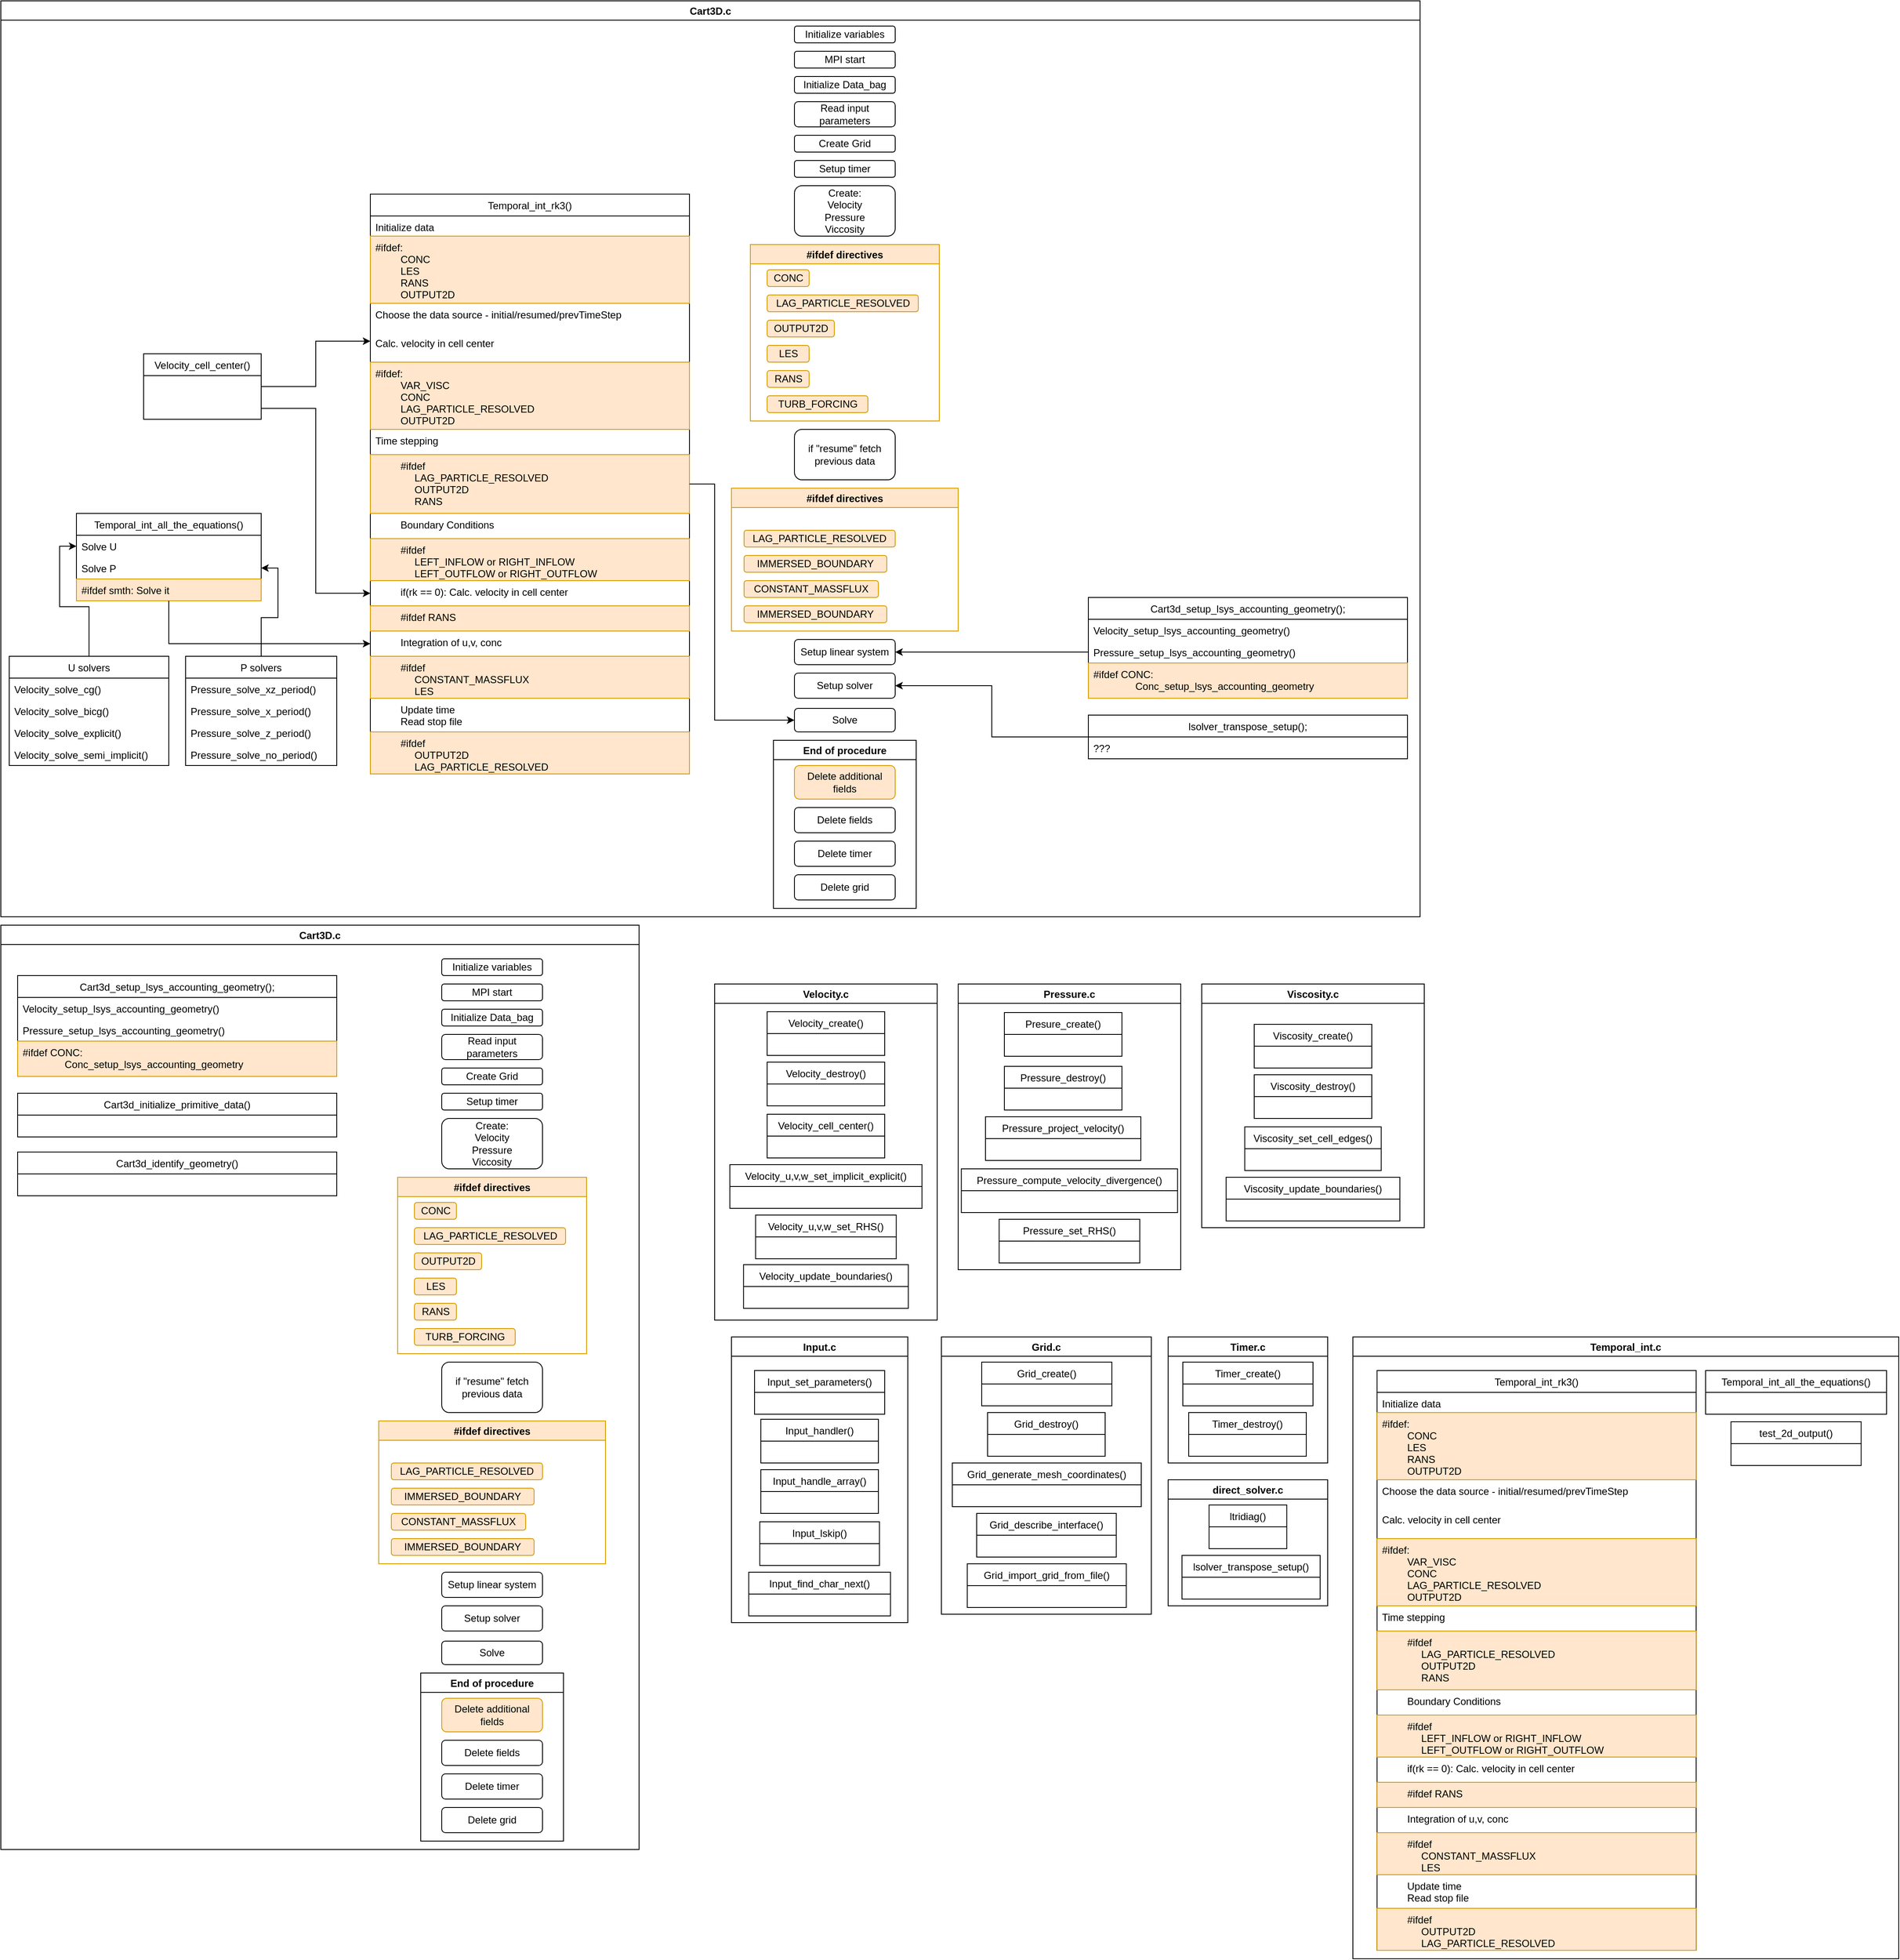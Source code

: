 <mxfile version="13.6.3" type="github">
  <diagram id="1NkAsfH9KzE3saYKE_k4" name="Page-1">
    <mxGraphModel dx="3560" dy="1552" grid="1" gridSize="10" guides="1" tooltips="1" connect="1" arrows="1" fold="1" page="1" pageScale="1" pageWidth="850" pageHeight="1100" math="0" shadow="0">
      <root>
        <mxCell id="0" />
        <mxCell id="1" parent="0" />
        <mxCell id="Mnvv_WwJ39rHPu0QQhqr-1" value="Cart3D.c" style="swimlane;" parent="1" vertex="1">
          <mxGeometry x="-850" width="1690" height="1090" as="geometry" />
        </mxCell>
        <mxCell id="Mnvv_WwJ39rHPu0QQhqr-2" value="Initialize variables" style="rounded=1;whiteSpace=wrap;html=1;" parent="Mnvv_WwJ39rHPu0QQhqr-1" vertex="1">
          <mxGeometry x="945" y="30" width="120" height="20" as="geometry" />
        </mxCell>
        <mxCell id="Mnvv_WwJ39rHPu0QQhqr-3" value="MPI start" style="rounded=1;whiteSpace=wrap;html=1;" parent="Mnvv_WwJ39rHPu0QQhqr-1" vertex="1">
          <mxGeometry x="945" y="60" width="120" height="20" as="geometry" />
        </mxCell>
        <mxCell id="Mnvv_WwJ39rHPu0QQhqr-4" value="&lt;div&gt;Initialize Data_bag&lt;/div&gt;" style="rounded=1;whiteSpace=wrap;html=1;" parent="Mnvv_WwJ39rHPu0QQhqr-1" vertex="1">
          <mxGeometry x="945" y="90" width="120" height="20" as="geometry" />
        </mxCell>
        <mxCell id="Mnvv_WwJ39rHPu0QQhqr-5" value="&lt;div&gt;Read input parameters&lt;/div&gt;" style="rounded=1;whiteSpace=wrap;html=1;" parent="Mnvv_WwJ39rHPu0QQhqr-1" vertex="1">
          <mxGeometry x="945" y="120" width="120" height="30" as="geometry" />
        </mxCell>
        <mxCell id="Mnvv_WwJ39rHPu0QQhqr-6" value="&lt;div&gt;Create Grid&lt;/div&gt;" style="rounded=1;whiteSpace=wrap;html=1;" parent="Mnvv_WwJ39rHPu0QQhqr-1" vertex="1">
          <mxGeometry x="945" y="160" width="120" height="20" as="geometry" />
        </mxCell>
        <mxCell id="Mnvv_WwJ39rHPu0QQhqr-7" value="&lt;div&gt;Setup timer&lt;/div&gt;" style="rounded=1;whiteSpace=wrap;html=1;" parent="Mnvv_WwJ39rHPu0QQhqr-1" vertex="1">
          <mxGeometry x="945" y="190" width="120" height="20" as="geometry" />
        </mxCell>
        <mxCell id="Mnvv_WwJ39rHPu0QQhqr-8" value="&lt;div&gt;Create:&lt;/div&gt;&lt;div&gt;Velocity&lt;/div&gt;&lt;div&gt;Pressure&lt;/div&gt;&lt;div&gt;Viccosity&lt;br&gt;&lt;/div&gt;" style="rounded=1;whiteSpace=wrap;html=1;" parent="Mnvv_WwJ39rHPu0QQhqr-1" vertex="1">
          <mxGeometry x="945" y="220" width="120" height="60" as="geometry" />
        </mxCell>
        <mxCell id="BQN_1DTDuwJgb3e3rP3L-76" value="U solvers" style="swimlane;fontStyle=0;childLayout=stackLayout;horizontal=1;startSize=26;fillColor=none;horizontalStack=0;resizeParent=1;resizeParentMax=0;resizeLast=0;collapsible=1;marginBottom=0;" parent="Mnvv_WwJ39rHPu0QQhqr-1" vertex="1">
          <mxGeometry x="10" y="780" width="190" height="130" as="geometry" />
        </mxCell>
        <mxCell id="BQN_1DTDuwJgb3e3rP3L-77" value="Velocity_solve_cg()" style="text;strokeColor=none;fillColor=none;align=left;verticalAlign=top;spacingLeft=4;spacingRight=4;overflow=hidden;rotatable=0;points=[[0,0.5],[1,0.5]];portConstraint=eastwest;" parent="BQN_1DTDuwJgb3e3rP3L-76" vertex="1">
          <mxGeometry y="26" width="190" height="26" as="geometry" />
        </mxCell>
        <mxCell id="BQN_1DTDuwJgb3e3rP3L-78" value="Velocity_solve_bicg()" style="text;strokeColor=none;fillColor=none;align=left;verticalAlign=top;spacingLeft=4;spacingRight=4;overflow=hidden;rotatable=0;points=[[0,0.5],[1,0.5]];portConstraint=eastwest;" parent="BQN_1DTDuwJgb3e3rP3L-76" vertex="1">
          <mxGeometry y="52" width="190" height="26" as="geometry" />
        </mxCell>
        <mxCell id="BQN_1DTDuwJgb3e3rP3L-79" value="Velocity_solve_explicit()" style="text;strokeColor=none;fillColor=none;align=left;verticalAlign=top;spacingLeft=4;spacingRight=4;overflow=hidden;rotatable=0;points=[[0,0.5],[1,0.5]];portConstraint=eastwest;" parent="BQN_1DTDuwJgb3e3rP3L-76" vertex="1">
          <mxGeometry y="78" width="190" height="26" as="geometry" />
        </mxCell>
        <mxCell id="BQN_1DTDuwJgb3e3rP3L-80" value="Velocity_solve_semi_implicit()" style="text;strokeColor=none;fillColor=none;align=left;verticalAlign=top;spacingLeft=4;spacingRight=4;overflow=hidden;rotatable=0;points=[[0,0.5],[1,0.5]];portConstraint=eastwest;" parent="BQN_1DTDuwJgb3e3rP3L-76" vertex="1">
          <mxGeometry y="104" width="190" height="26" as="geometry" />
        </mxCell>
        <mxCell id="BQN_1DTDuwJgb3e3rP3L-81" value="P solvers" style="swimlane;fontStyle=0;childLayout=stackLayout;horizontal=1;startSize=26;fillColor=none;horizontalStack=0;resizeParent=1;resizeParentMax=0;resizeLast=0;collapsible=1;marginBottom=0;" parent="Mnvv_WwJ39rHPu0QQhqr-1" vertex="1">
          <mxGeometry x="220" y="780" width="180" height="130" as="geometry" />
        </mxCell>
        <mxCell id="BQN_1DTDuwJgb3e3rP3L-82" value="Pressure_solve_xz_period()" style="text;strokeColor=none;fillColor=none;align=left;verticalAlign=top;spacingLeft=4;spacingRight=4;overflow=hidden;rotatable=0;points=[[0,0.5],[1,0.5]];portConstraint=eastwest;" parent="BQN_1DTDuwJgb3e3rP3L-81" vertex="1">
          <mxGeometry y="26" width="180" height="26" as="geometry" />
        </mxCell>
        <mxCell id="BQN_1DTDuwJgb3e3rP3L-83" value="Pressure_solve_x_period()" style="text;strokeColor=none;fillColor=none;align=left;verticalAlign=top;spacingLeft=4;spacingRight=4;overflow=hidden;rotatable=0;points=[[0,0.5],[1,0.5]];portConstraint=eastwest;" parent="BQN_1DTDuwJgb3e3rP3L-81" vertex="1">
          <mxGeometry y="52" width="180" height="26" as="geometry" />
        </mxCell>
        <mxCell id="BQN_1DTDuwJgb3e3rP3L-84" value="Pressure_solve_z_period()" style="text;strokeColor=none;fillColor=none;align=left;verticalAlign=top;spacingLeft=4;spacingRight=4;overflow=hidden;rotatable=0;points=[[0,0.5],[1,0.5]];portConstraint=eastwest;" parent="BQN_1DTDuwJgb3e3rP3L-81" vertex="1">
          <mxGeometry y="78" width="180" height="26" as="geometry" />
        </mxCell>
        <mxCell id="BQN_1DTDuwJgb3e3rP3L-85" value="Pressure_solve_no_period()" style="text;strokeColor=none;fillColor=none;align=left;verticalAlign=top;spacingLeft=4;spacingRight=4;overflow=hidden;rotatable=0;points=[[0,0.5],[1,0.5]];portConstraint=eastwest;" parent="BQN_1DTDuwJgb3e3rP3L-81" vertex="1">
          <mxGeometry y="104" width="180" height="26" as="geometry" />
        </mxCell>
        <mxCell id="BQN_1DTDuwJgb3e3rP3L-70" value="Temporal_int_all_the_equations()" style="swimlane;fontStyle=0;childLayout=stackLayout;horizontal=1;startSize=26;fillColor=none;horizontalStack=0;resizeParent=1;resizeParentMax=0;resizeLast=0;collapsible=1;marginBottom=0;" parent="Mnvv_WwJ39rHPu0QQhqr-1" vertex="1">
          <mxGeometry x="90" y="610" width="220" height="104" as="geometry" />
        </mxCell>
        <mxCell id="BQN_1DTDuwJgb3e3rP3L-71" value="Solve U" style="text;strokeColor=none;fillColor=none;align=left;verticalAlign=top;spacingLeft=4;spacingRight=4;overflow=hidden;rotatable=0;points=[[0,0.5],[1,0.5]];portConstraint=eastwest;" parent="BQN_1DTDuwJgb3e3rP3L-70" vertex="1">
          <mxGeometry y="26" width="220" height="26" as="geometry" />
        </mxCell>
        <mxCell id="BQN_1DTDuwJgb3e3rP3L-72" value="Solve P" style="text;strokeColor=none;fillColor=none;align=left;verticalAlign=top;spacingLeft=4;spacingRight=4;overflow=hidden;rotatable=0;points=[[0,0.5],[1,0.5]];portConstraint=eastwest;" parent="BQN_1DTDuwJgb3e3rP3L-70" vertex="1">
          <mxGeometry y="52" width="220" height="26" as="geometry" />
        </mxCell>
        <mxCell id="BQN_1DTDuwJgb3e3rP3L-73" value="#ifdef smth: Solve it" style="text;strokeColor=#d79b00;fillColor=#ffe6cc;align=left;verticalAlign=top;spacingLeft=4;spacingRight=4;overflow=hidden;rotatable=0;points=[[0,0.5],[1,0.5]];portConstraint=eastwest;" parent="BQN_1DTDuwJgb3e3rP3L-70" vertex="1">
          <mxGeometry y="78" width="220" height="26" as="geometry" />
        </mxCell>
        <mxCell id="BQN_1DTDuwJgb3e3rP3L-50" value="Temporal_int_rk3()" style="swimlane;fontStyle=0;childLayout=stackLayout;horizontal=1;startSize=26;fillColor=none;horizontalStack=0;resizeParent=1;resizeParentMax=0;resizeLast=0;collapsible=1;marginBottom=0;" parent="Mnvv_WwJ39rHPu0QQhqr-1" vertex="1">
          <mxGeometry x="440" y="230" width="380" height="690" as="geometry">
            <mxRectangle x="450" y="610" width="190" height="26" as="alternateBounds" />
          </mxGeometry>
        </mxCell>
        <mxCell id="BQN_1DTDuwJgb3e3rP3L-51" value="Initialize data" style="text;strokeColor=none;fillColor=none;align=left;verticalAlign=top;spacingLeft=4;spacingRight=4;overflow=hidden;rotatable=0;points=[[0,0.5],[1,0.5]];portConstraint=eastwest;" parent="BQN_1DTDuwJgb3e3rP3L-50" vertex="1">
          <mxGeometry y="26" width="380" height="24" as="geometry" />
        </mxCell>
        <mxCell id="BQN_1DTDuwJgb3e3rP3L-58" value="#ifdef:&#xa;         CONC&#xa;         LES&#xa;         RANS&#xa;         OUTPUT2D&#xa;&#xa;" style="text;strokeColor=#d79b00;fillColor=#ffe6cc;align=left;verticalAlign=top;spacingLeft=4;spacingRight=4;overflow=hidden;rotatable=0;points=[[0,0.5],[1,0.5]];portConstraint=eastwest;" parent="BQN_1DTDuwJgb3e3rP3L-50" vertex="1">
          <mxGeometry y="50" width="380" height="80" as="geometry" />
        </mxCell>
        <mxCell id="BQN_1DTDuwJgb3e3rP3L-59" value="Choose the data source - initial/resumed/prevTimeStep" style="text;strokeColor=none;fillColor=none;align=left;verticalAlign=top;spacingLeft=4;spacingRight=4;overflow=hidden;rotatable=0;points=[[0,0.5],[1,0.5]];portConstraint=eastwest;" parent="BQN_1DTDuwJgb3e3rP3L-50" vertex="1">
          <mxGeometry y="130" width="380" height="20" as="geometry" />
        </mxCell>
        <mxCell id="BQN_1DTDuwJgb3e3rP3L-60" value="&#xa;Calc. velocity in cell center" style="text;strokeColor=none;fillColor=none;align=left;verticalAlign=top;spacingLeft=4;spacingRight=4;overflow=hidden;rotatable=0;points=[[0,0.5],[1,0.5]];portConstraint=eastwest;" parent="BQN_1DTDuwJgb3e3rP3L-50" vertex="1">
          <mxGeometry y="150" width="380" height="50" as="geometry" />
        </mxCell>
        <mxCell id="BQN_1DTDuwJgb3e3rP3L-61" value="#ifdef:&#xa;         VAR_VISC&#xa;         CONC&#xa;         LAG_PARTICLE_RESOLVED&#xa;         OUTPUT2D&#xa;" style="text;strokeColor=#d79b00;fillColor=#ffe6cc;align=left;verticalAlign=top;spacingLeft=4;spacingRight=4;overflow=hidden;rotatable=0;points=[[0,0.5],[1,0.5]];portConstraint=eastwest;" parent="BQN_1DTDuwJgb3e3rP3L-50" vertex="1">
          <mxGeometry y="200" width="380" height="80" as="geometry" />
        </mxCell>
        <mxCell id="BQN_1DTDuwJgb3e3rP3L-88" value="Time stepping" style="text;strokeColor=none;fillColor=none;align=left;verticalAlign=top;spacingLeft=4;spacingRight=4;overflow=hidden;rotatable=0;points=[[0,0.5],[1,0.5]];portConstraint=eastwest;" parent="BQN_1DTDuwJgb3e3rP3L-50" vertex="1">
          <mxGeometry y="280" width="380" height="30" as="geometry" />
        </mxCell>
        <mxCell id="BQN_1DTDuwJgb3e3rP3L-156" value="         #ifdef&#xa;              LAG_PARTICLE_RESOLVED&#xa;              OUTPUT2D&#xa;              RANS" style="text;strokeColor=#d79b00;fillColor=#ffe6cc;align=left;verticalAlign=top;spacingLeft=4;spacingRight=4;overflow=hidden;rotatable=0;points=[[0,0.5],[1,0.5]];portConstraint=eastwest;" parent="BQN_1DTDuwJgb3e3rP3L-50" vertex="1">
          <mxGeometry y="310" width="380" height="70" as="geometry" />
        </mxCell>
        <mxCell id="BQN_1DTDuwJgb3e3rP3L-157" value="         Boundary Conditions" style="text;strokeColor=none;fillColor=none;align=left;verticalAlign=top;spacingLeft=4;spacingRight=4;overflow=hidden;rotatable=0;points=[[0,0.5],[1,0.5]];portConstraint=eastwest;" parent="BQN_1DTDuwJgb3e3rP3L-50" vertex="1">
          <mxGeometry y="380" width="380" height="30" as="geometry" />
        </mxCell>
        <mxCell id="BQN_1DTDuwJgb3e3rP3L-160" value="         #ifdef&#xa;              LEFT_INFLOW or RIGHT_INFLOW&#xa;              LEFT_OUTFLOW or RIGHT_OUTFLOW" style="text;strokeColor=#d79b00;fillColor=#ffe6cc;align=left;verticalAlign=top;spacingLeft=4;spacingRight=4;overflow=hidden;rotatable=0;points=[[0,0.5],[1,0.5]];portConstraint=eastwest;" parent="BQN_1DTDuwJgb3e3rP3L-50" vertex="1">
          <mxGeometry y="410" width="380" height="50" as="geometry" />
        </mxCell>
        <mxCell id="BQN_1DTDuwJgb3e3rP3L-159" value="         if(rk == 0): Calc. velocity in cell center" style="text;strokeColor=none;fillColor=none;align=left;verticalAlign=top;spacingLeft=4;spacingRight=4;overflow=hidden;rotatable=0;points=[[0,0.5],[1,0.5]];portConstraint=eastwest;" parent="BQN_1DTDuwJgb3e3rP3L-50" vertex="1">
          <mxGeometry y="460" width="380" height="30" as="geometry" />
        </mxCell>
        <mxCell id="BQN_1DTDuwJgb3e3rP3L-158" value="         #ifdef RANS" style="text;strokeColor=#d79b00;fillColor=#ffe6cc;align=left;verticalAlign=top;spacingLeft=4;spacingRight=4;overflow=hidden;rotatable=0;points=[[0,0.5],[1,0.5]];portConstraint=eastwest;" parent="BQN_1DTDuwJgb3e3rP3L-50" vertex="1">
          <mxGeometry y="490" width="380" height="30" as="geometry" />
        </mxCell>
        <mxCell id="BQN_1DTDuwJgb3e3rP3L-161" value="         Integration of u,v, conc" style="text;strokeColor=none;fillColor=none;align=left;verticalAlign=top;spacingLeft=4;spacingRight=4;overflow=hidden;rotatable=0;points=[[0,0.5],[1,0.5]];portConstraint=eastwest;" parent="BQN_1DTDuwJgb3e3rP3L-50" vertex="1">
          <mxGeometry y="520" width="380" height="30" as="geometry" />
        </mxCell>
        <mxCell id="BQN_1DTDuwJgb3e3rP3L-162" value="         #ifdef&#xa;              CONSTANT_MASSFLUX&#xa;              LES" style="text;strokeColor=#d79b00;fillColor=#ffe6cc;align=left;verticalAlign=top;spacingLeft=4;spacingRight=4;overflow=hidden;rotatable=0;points=[[0,0.5],[1,0.5]];portConstraint=eastwest;" parent="BQN_1DTDuwJgb3e3rP3L-50" vertex="1">
          <mxGeometry y="550" width="380" height="50" as="geometry" />
        </mxCell>
        <mxCell id="BQN_1DTDuwJgb3e3rP3L-163" value="         Update time&#xa;         Read stop file" style="text;strokeColor=none;fillColor=none;align=left;verticalAlign=top;spacingLeft=4;spacingRight=4;overflow=hidden;rotatable=0;points=[[0,0.5],[1,0.5]];portConstraint=eastwest;" parent="BQN_1DTDuwJgb3e3rP3L-50" vertex="1">
          <mxGeometry y="600" width="380" height="40" as="geometry" />
        </mxCell>
        <mxCell id="BQN_1DTDuwJgb3e3rP3L-164" value="         #ifdef&#xa;              OUTPUT2D&#xa;              LAG_PARTICLE_RESOLVED" style="text;strokeColor=#d79b00;fillColor=#ffe6cc;align=left;verticalAlign=top;spacingLeft=4;spacingRight=4;overflow=hidden;rotatable=0;points=[[0,0.5],[1,0.5]];portConstraint=eastwest;" parent="BQN_1DTDuwJgb3e3rP3L-50" vertex="1">
          <mxGeometry y="640" width="380" height="50" as="geometry" />
        </mxCell>
        <mxCell id="BQN_1DTDuwJgb3e3rP3L-62" value="Velocity_cell_center()" style="swimlane;fontStyle=0;childLayout=stackLayout;horizontal=1;startSize=26;fillColor=none;horizontalStack=0;resizeParent=1;resizeParentMax=0;resizeLast=0;collapsible=1;marginBottom=0;" parent="Mnvv_WwJ39rHPu0QQhqr-1" vertex="1">
          <mxGeometry x="170" y="420" width="140" height="78" as="geometry" />
        </mxCell>
        <mxCell id="BQN_1DTDuwJgb3e3rP3L-63" value=" " style="text;strokeColor=none;fillColor=none;align=left;verticalAlign=top;spacingLeft=4;spacingRight=4;overflow=hidden;rotatable=0;points=[[0,0.5],[1,0.5]];portConstraint=eastwest;" parent="BQN_1DTDuwJgb3e3rP3L-62" vertex="1">
          <mxGeometry y="26" width="140" height="26" as="geometry" />
        </mxCell>
        <mxCell id="BQN_1DTDuwJgb3e3rP3L-64" value=" " style="text;strokeColor=none;fillColor=none;align=left;verticalAlign=top;spacingLeft=4;spacingRight=4;overflow=hidden;rotatable=0;points=[[0,0.5],[1,0.5]];portConstraint=eastwest;" parent="BQN_1DTDuwJgb3e3rP3L-62" vertex="1">
          <mxGeometry y="52" width="140" height="26" as="geometry" />
        </mxCell>
        <mxCell id="BQN_1DTDuwJgb3e3rP3L-43" value="lsolver_transpose_setup();" style="swimlane;fontStyle=0;childLayout=stackLayout;horizontal=1;startSize=26;fillColor=none;horizontalStack=0;resizeParent=1;resizeParentMax=0;resizeLast=0;collapsible=1;marginBottom=0;" parent="Mnvv_WwJ39rHPu0QQhqr-1" vertex="1">
          <mxGeometry x="1295" y="850" width="380" height="52" as="geometry" />
        </mxCell>
        <mxCell id="BQN_1DTDuwJgb3e3rP3L-44" value="???" style="text;strokeColor=none;fillColor=none;align=left;verticalAlign=top;spacingLeft=4;spacingRight=4;overflow=hidden;rotatable=0;points=[[0,0.5],[1,0.5]];portConstraint=eastwest;" parent="BQN_1DTDuwJgb3e3rP3L-43" vertex="1">
          <mxGeometry y="26" width="380" height="26" as="geometry" />
        </mxCell>
        <mxCell id="BQN_1DTDuwJgb3e3rP3L-38" value="Cart3d_setup_lsys_accounting_geometry();" style="swimlane;fontStyle=0;childLayout=stackLayout;horizontal=1;startSize=26;fillColor=none;horizontalStack=0;resizeParent=1;resizeParentMax=0;resizeLast=0;collapsible=1;marginBottom=0;" parent="Mnvv_WwJ39rHPu0QQhqr-1" vertex="1">
          <mxGeometry x="1295" y="710" width="380" height="120" as="geometry" />
        </mxCell>
        <mxCell id="BQN_1DTDuwJgb3e3rP3L-39" value="Velocity_setup_lsys_accounting_geometry()&#xa;" style="text;strokeColor=none;fillColor=none;align=left;verticalAlign=top;spacingLeft=4;spacingRight=4;overflow=hidden;rotatable=0;points=[[0,0.5],[1,0.5]];portConstraint=eastwest;" parent="BQN_1DTDuwJgb3e3rP3L-38" vertex="1">
          <mxGeometry y="26" width="380" height="26" as="geometry" />
        </mxCell>
        <mxCell id="BQN_1DTDuwJgb3e3rP3L-40" value="Pressure_setup_lsys_accounting_geometry()" style="text;strokeColor=none;fillColor=none;align=left;verticalAlign=top;spacingLeft=4;spacingRight=4;overflow=hidden;rotatable=0;points=[[0,0.5],[1,0.5]];portConstraint=eastwest;" parent="BQN_1DTDuwJgb3e3rP3L-38" vertex="1">
          <mxGeometry y="52" width="380" height="26" as="geometry" />
        </mxCell>
        <mxCell id="BQN_1DTDuwJgb3e3rP3L-41" value="#ifdef CONC:&#xa;               Conc_setup_lsys_accounting_geometry" style="text;strokeColor=#d79b00;fillColor=#ffe6cc;align=left;verticalAlign=top;spacingLeft=4;spacingRight=4;overflow=hidden;rotatable=0;points=[[0,0.5],[1,0.5]];portConstraint=eastwest;" parent="BQN_1DTDuwJgb3e3rP3L-38" vertex="1">
          <mxGeometry y="78" width="380" height="42" as="geometry" />
        </mxCell>
        <mxCell id="Mnvv_WwJ39rHPu0QQhqr-9" value="#ifdef directives" style="swimlane;fillColor=#ffe6cc;strokeColor=#d79b00;" parent="Mnvv_WwJ39rHPu0QQhqr-1" vertex="1">
          <mxGeometry x="892.5" y="290" width="225" height="210" as="geometry" />
        </mxCell>
        <mxCell id="Mnvv_WwJ39rHPu0QQhqr-10" value="CONC" style="rounded=1;whiteSpace=wrap;html=1;fillColor=#ffe6cc;strokeColor=#d79b00;" parent="Mnvv_WwJ39rHPu0QQhqr-9" vertex="1">
          <mxGeometry x="20" y="30" width="50" height="20" as="geometry" />
        </mxCell>
        <mxCell id="Mnvv_WwJ39rHPu0QQhqr-11" value="LAG_PARTICLE_RESOLVED" style="rounded=1;whiteSpace=wrap;html=1;fillColor=#ffe6cc;strokeColor=#d79b00;" parent="Mnvv_WwJ39rHPu0QQhqr-9" vertex="1">
          <mxGeometry x="20" y="60" width="180" height="20" as="geometry" />
        </mxCell>
        <mxCell id="Mnvv_WwJ39rHPu0QQhqr-12" value="OUTPUT2D" style="rounded=1;whiteSpace=wrap;html=1;fillColor=#ffe6cc;strokeColor=#d79b00;" parent="Mnvv_WwJ39rHPu0QQhqr-9" vertex="1">
          <mxGeometry x="20" y="90" width="80" height="20" as="geometry" />
        </mxCell>
        <mxCell id="Mnvv_WwJ39rHPu0QQhqr-14" value="LES" style="rounded=1;whiteSpace=wrap;html=1;fillColor=#ffe6cc;strokeColor=#d79b00;" parent="Mnvv_WwJ39rHPu0QQhqr-9" vertex="1">
          <mxGeometry x="20" y="120" width="50" height="20" as="geometry" />
        </mxCell>
        <mxCell id="Mnvv_WwJ39rHPu0QQhqr-13" value="RANS" style="rounded=1;whiteSpace=wrap;html=1;fillColor=#ffe6cc;strokeColor=#d79b00;" parent="Mnvv_WwJ39rHPu0QQhqr-9" vertex="1">
          <mxGeometry x="20" y="150" width="50" height="20" as="geometry" />
        </mxCell>
        <mxCell id="Mnvv_WwJ39rHPu0QQhqr-17" value="TURB_FORCING" style="rounded=1;whiteSpace=wrap;html=1;fillColor=#ffe6cc;strokeColor=#d79b00;" parent="Mnvv_WwJ39rHPu0QQhqr-9" vertex="1">
          <mxGeometry x="20" y="180" width="120" height="20" as="geometry" />
        </mxCell>
        <mxCell id="Mnvv_WwJ39rHPu0QQhqr-36" value="if &quot;resume&quot; fetch previous data" style="rounded=1;whiteSpace=wrap;html=1;" parent="Mnvv_WwJ39rHPu0QQhqr-1" vertex="1">
          <mxGeometry x="945" y="510" width="120" height="60" as="geometry" />
        </mxCell>
        <mxCell id="BQN_1DTDuwJgb3e3rP3L-1" value="#ifdef directives" style="swimlane;fillColor=#ffe6cc;strokeColor=#d79b00;" parent="Mnvv_WwJ39rHPu0QQhqr-1" vertex="1">
          <mxGeometry x="870" y="580" width="270" height="170" as="geometry" />
        </mxCell>
        <mxCell id="BQN_1DTDuwJgb3e3rP3L-2" value="IMMERSED_BOUNDARY" style="rounded=1;whiteSpace=wrap;html=1;fillColor=#ffe6cc;strokeColor=#d79b00;" parent="BQN_1DTDuwJgb3e3rP3L-1" vertex="1">
          <mxGeometry x="15" y="80" width="170" height="20" as="geometry" />
        </mxCell>
        <mxCell id="BQN_1DTDuwJgb3e3rP3L-3" value="LAG_PARTICLE_RESOLVED" style="rounded=1;whiteSpace=wrap;html=1;fillColor=#ffe6cc;strokeColor=#d79b00;" parent="BQN_1DTDuwJgb3e3rP3L-1" vertex="1">
          <mxGeometry x="15" y="50" width="180" height="20" as="geometry" />
        </mxCell>
        <mxCell id="Mnvv_WwJ39rHPu0QQhqr-21" value="CONSTANT_MASSFLUX" style="rounded=1;whiteSpace=wrap;html=1;fillColor=#ffe6cc;strokeColor=#d79b00;" parent="BQN_1DTDuwJgb3e3rP3L-1" vertex="1">
          <mxGeometry x="15" y="110" width="160" height="20" as="geometry" />
        </mxCell>
        <mxCell id="BQN_1DTDuwJgb3e3rP3L-4" value="IMMERSED_BOUNDARY" style="rounded=1;whiteSpace=wrap;html=1;fillColor=#ffe6cc;strokeColor=#d79b00;" parent="BQN_1DTDuwJgb3e3rP3L-1" vertex="1">
          <mxGeometry x="15" y="140" width="170" height="20" as="geometry" />
        </mxCell>
        <mxCell id="BQN_1DTDuwJgb3e3rP3L-52" style="edgeStyle=orthogonalEdgeStyle;rounded=0;orthogonalLoop=1;jettySize=auto;html=1;entryX=0;entryY=0.5;entryDx=0;entryDy=0;" parent="Mnvv_WwJ39rHPu0QQhqr-1" source="BQN_1DTDuwJgb3e3rP3L-50" target="BQN_1DTDuwJgb3e3rP3L-47" edge="1">
          <mxGeometry relative="1" as="geometry">
            <Array as="points">
              <mxPoint x="850" y="575" />
              <mxPoint x="850" y="856" />
            </Array>
          </mxGeometry>
        </mxCell>
        <mxCell id="BQN_1DTDuwJgb3e3rP3L-5" value="Setup linear system" style="rounded=1;whiteSpace=wrap;html=1;" parent="Mnvv_WwJ39rHPu0QQhqr-1" vertex="1">
          <mxGeometry x="945" y="760" width="120" height="30" as="geometry" />
        </mxCell>
        <mxCell id="BQN_1DTDuwJgb3e3rP3L-6" value="Setup solver" style="rounded=1;whiteSpace=wrap;html=1;" parent="Mnvv_WwJ39rHPu0QQhqr-1" vertex="1">
          <mxGeometry x="945" y="800" width="120" height="30" as="geometry" />
        </mxCell>
        <mxCell id="BQN_1DTDuwJgb3e3rP3L-48" style="edgeStyle=orthogonalEdgeStyle;rounded=0;orthogonalLoop=1;jettySize=auto;html=1;entryX=1;entryY=0.5;entryDx=0;entryDy=0;" parent="Mnvv_WwJ39rHPu0QQhqr-1" source="BQN_1DTDuwJgb3e3rP3L-43" target="BQN_1DTDuwJgb3e3rP3L-6" edge="1">
          <mxGeometry relative="1" as="geometry" />
        </mxCell>
        <mxCell id="BQN_1DTDuwJgb3e3rP3L-74" style="edgeStyle=orthogonalEdgeStyle;rounded=0;orthogonalLoop=1;jettySize=auto;html=1;entryX=0;entryY=0.5;entryDx=0;entryDy=0;" parent="Mnvv_WwJ39rHPu0QQhqr-1" source="BQN_1DTDuwJgb3e3rP3L-70" target="BQN_1DTDuwJgb3e3rP3L-161" edge="1">
          <mxGeometry relative="1" as="geometry">
            <mxPoint x="417" y="700" as="targetPoint" />
          </mxGeometry>
        </mxCell>
        <mxCell id="BQN_1DTDuwJgb3e3rP3L-7" value="End of procedure" style="swimlane;" parent="Mnvv_WwJ39rHPu0QQhqr-1" vertex="1">
          <mxGeometry x="920" y="880" width="170" height="200" as="geometry" />
        </mxCell>
        <mxCell id="BQN_1DTDuwJgb3e3rP3L-8" value="Delete fields" style="rounded=1;whiteSpace=wrap;html=1;" parent="BQN_1DTDuwJgb3e3rP3L-7" vertex="1">
          <mxGeometry x="25" y="80" width="120" height="30" as="geometry" />
        </mxCell>
        <mxCell id="BQN_1DTDuwJgb3e3rP3L-34" value="Delete timer" style="rounded=1;whiteSpace=wrap;html=1;" parent="BQN_1DTDuwJgb3e3rP3L-7" vertex="1">
          <mxGeometry x="25" y="120" width="120" height="30" as="geometry" />
        </mxCell>
        <mxCell id="BQN_1DTDuwJgb3e3rP3L-35" value="Delete grid" style="rounded=1;whiteSpace=wrap;html=1;" parent="BQN_1DTDuwJgb3e3rP3L-7" vertex="1">
          <mxGeometry x="25" y="160" width="120" height="30" as="geometry" />
        </mxCell>
        <mxCell id="BQN_1DTDuwJgb3e3rP3L-165" value="Delete additional fields" style="rounded=1;whiteSpace=wrap;html=1;fillColor=#ffe6cc;strokeColor=#d79b00;" parent="BQN_1DTDuwJgb3e3rP3L-7" vertex="1">
          <mxGeometry x="25" y="30" width="120" height="40" as="geometry" />
        </mxCell>
        <mxCell id="BQN_1DTDuwJgb3e3rP3L-42" style="edgeStyle=orthogonalEdgeStyle;rounded=0;orthogonalLoop=1;jettySize=auto;html=1;entryX=1;entryY=0.5;entryDx=0;entryDy=0;" parent="Mnvv_WwJ39rHPu0QQhqr-1" source="BQN_1DTDuwJgb3e3rP3L-40" target="BQN_1DTDuwJgb3e3rP3L-5" edge="1">
          <mxGeometry relative="1" as="geometry" />
        </mxCell>
        <mxCell id="BQN_1DTDuwJgb3e3rP3L-47" value="Solve" style="rounded=1;whiteSpace=wrap;html=1;" parent="Mnvv_WwJ39rHPu0QQhqr-1" vertex="1">
          <mxGeometry x="945" y="842" width="120" height="28" as="geometry" />
        </mxCell>
        <mxCell id="BQN_1DTDuwJgb3e3rP3L-66" style="edgeStyle=orthogonalEdgeStyle;rounded=0;orthogonalLoop=1;jettySize=auto;html=1;" parent="Mnvv_WwJ39rHPu0QQhqr-1" source="BQN_1DTDuwJgb3e3rP3L-63" target="BQN_1DTDuwJgb3e3rP3L-60" edge="1">
          <mxGeometry relative="1" as="geometry" />
        </mxCell>
        <mxCell id="BQN_1DTDuwJgb3e3rP3L-75" style="edgeStyle=orthogonalEdgeStyle;rounded=0;orthogonalLoop=1;jettySize=auto;html=1;" parent="Mnvv_WwJ39rHPu0QQhqr-1" source="BQN_1DTDuwJgb3e3rP3L-64" target="BQN_1DTDuwJgb3e3rP3L-159" edge="1">
          <mxGeometry relative="1" as="geometry" />
        </mxCell>
        <mxCell id="BQN_1DTDuwJgb3e3rP3L-87" style="edgeStyle=orthogonalEdgeStyle;rounded=0;orthogonalLoop=1;jettySize=auto;html=1;entryX=1;entryY=0.5;entryDx=0;entryDy=0;" parent="Mnvv_WwJ39rHPu0QQhqr-1" source="BQN_1DTDuwJgb3e3rP3L-81" target="BQN_1DTDuwJgb3e3rP3L-72" edge="1">
          <mxGeometry relative="1" as="geometry" />
        </mxCell>
        <mxCell id="BQN_1DTDuwJgb3e3rP3L-86" style="edgeStyle=orthogonalEdgeStyle;rounded=0;orthogonalLoop=1;jettySize=auto;html=1;" parent="Mnvv_WwJ39rHPu0QQhqr-1" source="BQN_1DTDuwJgb3e3rP3L-76" target="BQN_1DTDuwJgb3e3rP3L-71" edge="1">
          <mxGeometry relative="1" as="geometry" />
        </mxCell>
        <mxCell id="ybUe9dVBp182NsWoZHfQ-1" value="Velocity.c" style="swimlane;" vertex="1" parent="1">
          <mxGeometry y="1170" width="265" height="400" as="geometry" />
        </mxCell>
        <mxCell id="ybUe9dVBp182NsWoZHfQ-2" value="Velocity_create()" style="swimlane;fontStyle=0;childLayout=stackLayout;horizontal=1;startSize=26;fillColor=none;horizontalStack=0;resizeParent=1;resizeParentMax=0;resizeLast=0;collapsible=1;marginBottom=0;" vertex="1" parent="ybUe9dVBp182NsWoZHfQ-1">
          <mxGeometry x="62.5" y="33" width="140" height="52" as="geometry" />
        </mxCell>
        <mxCell id="ybUe9dVBp182NsWoZHfQ-3" value=" " style="text;strokeColor=none;fillColor=none;align=left;verticalAlign=top;spacingLeft=4;spacingRight=4;overflow=hidden;rotatable=0;points=[[0,0.5],[1,0.5]];portConstraint=eastwest;" vertex="1" parent="ybUe9dVBp182NsWoZHfQ-2">
          <mxGeometry y="26" width="140" height="26" as="geometry" />
        </mxCell>
        <mxCell id="ybUe9dVBp182NsWoZHfQ-22" value="Velocity_u,v,w_set_RHS()" style="swimlane;fontStyle=0;childLayout=stackLayout;horizontal=1;startSize=26;fillColor=none;horizontalStack=0;resizeParent=1;resizeParentMax=0;resizeLast=0;collapsible=1;marginBottom=0;" vertex="1" parent="ybUe9dVBp182NsWoZHfQ-1">
          <mxGeometry x="48.75" y="275" width="167.5" height="52" as="geometry" />
        </mxCell>
        <mxCell id="ybUe9dVBp182NsWoZHfQ-23" value=" " style="text;strokeColor=none;fillColor=none;align=left;verticalAlign=top;spacingLeft=4;spacingRight=4;overflow=hidden;rotatable=0;points=[[0,0.5],[1,0.5]];portConstraint=eastwest;" vertex="1" parent="ybUe9dVBp182NsWoZHfQ-22">
          <mxGeometry y="26" width="167.5" height="26" as="geometry" />
        </mxCell>
        <mxCell id="ybUe9dVBp182NsWoZHfQ-10" value="Velocity_u,v,w_set_implicit_explicit()" style="swimlane;fontStyle=0;childLayout=stackLayout;horizontal=1;startSize=26;fillColor=none;horizontalStack=0;resizeParent=1;resizeParentMax=0;resizeLast=0;collapsible=1;marginBottom=0;" vertex="1" parent="ybUe9dVBp182NsWoZHfQ-1">
          <mxGeometry x="18.13" y="215" width="228.75" height="52" as="geometry" />
        </mxCell>
        <mxCell id="ybUe9dVBp182NsWoZHfQ-11" value=" " style="text;strokeColor=none;fillColor=none;align=left;verticalAlign=top;spacingLeft=4;spacingRight=4;overflow=hidden;rotatable=0;points=[[0,0.5],[1,0.5]];portConstraint=eastwest;" vertex="1" parent="ybUe9dVBp182NsWoZHfQ-10">
          <mxGeometry y="26" width="228.75" height="26" as="geometry" />
        </mxCell>
        <mxCell id="ybUe9dVBp182NsWoZHfQ-6" value="Velocity_destroy()" style="swimlane;fontStyle=0;childLayout=stackLayout;horizontal=1;startSize=26;fillColor=none;horizontalStack=0;resizeParent=1;resizeParentMax=0;resizeLast=0;collapsible=1;marginBottom=0;" vertex="1" parent="ybUe9dVBp182NsWoZHfQ-1">
          <mxGeometry x="62.5" y="93" width="140" height="52" as="geometry" />
        </mxCell>
        <mxCell id="ybUe9dVBp182NsWoZHfQ-7" value=" " style="text;strokeColor=none;fillColor=none;align=left;verticalAlign=top;spacingLeft=4;spacingRight=4;overflow=hidden;rotatable=0;points=[[0,0.5],[1,0.5]];portConstraint=eastwest;" vertex="1" parent="ybUe9dVBp182NsWoZHfQ-6">
          <mxGeometry y="26" width="140" height="26" as="geometry" />
        </mxCell>
        <mxCell id="ybUe9dVBp182NsWoZHfQ-8" value="Velocity_cell_center()" style="swimlane;fontStyle=0;childLayout=stackLayout;horizontal=1;startSize=26;fillColor=none;horizontalStack=0;resizeParent=1;resizeParentMax=0;resizeLast=0;collapsible=1;marginBottom=0;" vertex="1" parent="ybUe9dVBp182NsWoZHfQ-1">
          <mxGeometry x="62.5" y="155" width="140" height="52" as="geometry" />
        </mxCell>
        <mxCell id="ybUe9dVBp182NsWoZHfQ-9" value=" " style="text;strokeColor=none;fillColor=none;align=left;verticalAlign=top;spacingLeft=4;spacingRight=4;overflow=hidden;rotatable=0;points=[[0,0.5],[1,0.5]];portConstraint=eastwest;" vertex="1" parent="ybUe9dVBp182NsWoZHfQ-8">
          <mxGeometry y="26" width="140" height="26" as="geometry" />
        </mxCell>
        <mxCell id="ybUe9dVBp182NsWoZHfQ-115" value="Velocity_update_boundaries()" style="swimlane;fontStyle=0;childLayout=stackLayout;horizontal=1;startSize=26;fillColor=none;horizontalStack=0;resizeParent=1;resizeParentMax=0;resizeLast=0;collapsible=1;marginBottom=0;" vertex="1" parent="ybUe9dVBp182NsWoZHfQ-1">
          <mxGeometry x="34.38" y="334" width="196.25" height="52" as="geometry" />
        </mxCell>
        <mxCell id="ybUe9dVBp182NsWoZHfQ-116" value=" " style="text;strokeColor=none;fillColor=none;align=left;verticalAlign=top;spacingLeft=4;spacingRight=4;overflow=hidden;rotatable=0;points=[[0,0.5],[1,0.5]];portConstraint=eastwest;" vertex="1" parent="ybUe9dVBp182NsWoZHfQ-115">
          <mxGeometry y="26" width="196.25" height="26" as="geometry" />
        </mxCell>
        <mxCell id="ybUe9dVBp182NsWoZHfQ-12" value="Pressure.c" style="swimlane;" vertex="1" parent="1">
          <mxGeometry x="290" y="1170" width="265" height="340" as="geometry" />
        </mxCell>
        <mxCell id="ybUe9dVBp182NsWoZHfQ-14" value="Presure_create()" style="swimlane;fontStyle=0;childLayout=stackLayout;horizontal=1;startSize=26;fillColor=none;horizontalStack=0;resizeParent=1;resizeParentMax=0;resizeLast=0;collapsible=1;marginBottom=0;" vertex="1" parent="ybUe9dVBp182NsWoZHfQ-12">
          <mxGeometry x="55" y="34" width="140" height="52" as="geometry" />
        </mxCell>
        <mxCell id="ybUe9dVBp182NsWoZHfQ-15" value=" " style="text;strokeColor=none;fillColor=none;align=left;verticalAlign=top;spacingLeft=4;spacingRight=4;overflow=hidden;rotatable=0;points=[[0,0.5],[1,0.5]];portConstraint=eastwest;" vertex="1" parent="ybUe9dVBp182NsWoZHfQ-14">
          <mxGeometry y="26" width="140" height="26" as="geometry" />
        </mxCell>
        <mxCell id="ybUe9dVBp182NsWoZHfQ-16" value="Pressure_destroy()" style="swimlane;fontStyle=0;childLayout=stackLayout;horizontal=1;startSize=26;fillColor=none;horizontalStack=0;resizeParent=1;resizeParentMax=0;resizeLast=0;collapsible=1;marginBottom=0;" vertex="1" parent="ybUe9dVBp182NsWoZHfQ-12">
          <mxGeometry x="55" y="98" width="140" height="52" as="geometry" />
        </mxCell>
        <mxCell id="ybUe9dVBp182NsWoZHfQ-17" value=" " style="text;strokeColor=none;fillColor=none;align=left;verticalAlign=top;spacingLeft=4;spacingRight=4;overflow=hidden;rotatable=0;points=[[0,0.5],[1,0.5]];portConstraint=eastwest;" vertex="1" parent="ybUe9dVBp182NsWoZHfQ-16">
          <mxGeometry y="26" width="140" height="26" as="geometry" />
        </mxCell>
        <mxCell id="ybUe9dVBp182NsWoZHfQ-18" value="Pressure_project_velocity()" style="swimlane;fontStyle=0;childLayout=stackLayout;horizontal=1;startSize=26;fillColor=none;horizontalStack=0;resizeParent=1;resizeParentMax=0;resizeLast=0;collapsible=1;marginBottom=0;" vertex="1" parent="ybUe9dVBp182NsWoZHfQ-12">
          <mxGeometry x="32.5" y="158" width="185" height="52" as="geometry" />
        </mxCell>
        <mxCell id="ybUe9dVBp182NsWoZHfQ-19" value=" " style="text;strokeColor=none;fillColor=none;align=left;verticalAlign=top;spacingLeft=4;spacingRight=4;overflow=hidden;rotatable=0;points=[[0,0.5],[1,0.5]];portConstraint=eastwest;" vertex="1" parent="ybUe9dVBp182NsWoZHfQ-18">
          <mxGeometry y="26" width="185" height="26" as="geometry" />
        </mxCell>
        <mxCell id="ybUe9dVBp182NsWoZHfQ-20" value="Pressure_compute_velocity_divergence()" style="swimlane;fontStyle=0;childLayout=stackLayout;horizontal=1;startSize=26;fillColor=none;horizontalStack=0;resizeParent=1;resizeParentMax=0;resizeLast=0;collapsible=1;marginBottom=0;" vertex="1" parent="ybUe9dVBp182NsWoZHfQ-12">
          <mxGeometry x="3.75" y="220" width="257.5" height="52" as="geometry" />
        </mxCell>
        <mxCell id="ybUe9dVBp182NsWoZHfQ-21" value=" " style="text;strokeColor=none;fillColor=none;align=left;verticalAlign=top;spacingLeft=4;spacingRight=4;overflow=hidden;rotatable=0;points=[[0,0.5],[1,0.5]];portConstraint=eastwest;" vertex="1" parent="ybUe9dVBp182NsWoZHfQ-20">
          <mxGeometry y="26" width="257.5" height="26" as="geometry" />
        </mxCell>
        <mxCell id="ybUe9dVBp182NsWoZHfQ-24" value="Pressure_set_RHS()" style="swimlane;fontStyle=0;childLayout=stackLayout;horizontal=1;startSize=26;fillColor=none;horizontalStack=0;resizeParent=1;resizeParentMax=0;resizeLast=0;collapsible=1;marginBottom=0;" vertex="1" parent="ybUe9dVBp182NsWoZHfQ-12">
          <mxGeometry x="48.75" y="280" width="167.5" height="52" as="geometry" />
        </mxCell>
        <mxCell id="ybUe9dVBp182NsWoZHfQ-25" value=" " style="text;strokeColor=none;fillColor=none;align=left;verticalAlign=top;spacingLeft=4;spacingRight=4;overflow=hidden;rotatable=0;points=[[0,0.5],[1,0.5]];portConstraint=eastwest;" vertex="1" parent="ybUe9dVBp182NsWoZHfQ-24">
          <mxGeometry y="26" width="167.5" height="26" as="geometry" />
        </mxCell>
        <mxCell id="ybUe9dVBp182NsWoZHfQ-28" value="Cart3D.c" style="swimlane;" vertex="1" parent="1">
          <mxGeometry x="-850" y="1100" width="760" height="1100" as="geometry" />
        </mxCell>
        <mxCell id="ybUe9dVBp182NsWoZHfQ-29" value="Initialize variables" style="rounded=1;whiteSpace=wrap;html=1;" vertex="1" parent="ybUe9dVBp182NsWoZHfQ-28">
          <mxGeometry x="525" y="40" width="120" height="20" as="geometry" />
        </mxCell>
        <mxCell id="ybUe9dVBp182NsWoZHfQ-71" value="Cart3d_setup_lsys_accounting_geometry();" style="swimlane;fontStyle=0;childLayout=stackLayout;horizontal=1;startSize=26;fillColor=none;horizontalStack=0;resizeParent=1;resizeParentMax=0;resizeLast=0;collapsible=1;marginBottom=0;" vertex="1" parent="ybUe9dVBp182NsWoZHfQ-28">
          <mxGeometry x="20" y="60" width="380" height="120" as="geometry">
            <mxRectangle x="440" y="50" width="290" height="26" as="alternateBounds" />
          </mxGeometry>
        </mxCell>
        <mxCell id="ybUe9dVBp182NsWoZHfQ-72" value="Velocity_setup_lsys_accounting_geometry()&#xa;" style="text;strokeColor=none;fillColor=none;align=left;verticalAlign=top;spacingLeft=4;spacingRight=4;overflow=hidden;rotatable=0;points=[[0,0.5],[1,0.5]];portConstraint=eastwest;" vertex="1" parent="ybUe9dVBp182NsWoZHfQ-71">
          <mxGeometry y="26" width="380" height="26" as="geometry" />
        </mxCell>
        <mxCell id="ybUe9dVBp182NsWoZHfQ-73" value="Pressure_setup_lsys_accounting_geometry()" style="text;strokeColor=none;fillColor=none;align=left;verticalAlign=top;spacingLeft=4;spacingRight=4;overflow=hidden;rotatable=0;points=[[0,0.5],[1,0.5]];portConstraint=eastwest;" vertex="1" parent="ybUe9dVBp182NsWoZHfQ-71">
          <mxGeometry y="52" width="380" height="26" as="geometry" />
        </mxCell>
        <mxCell id="ybUe9dVBp182NsWoZHfQ-74" value="#ifdef CONC:&#xa;               Conc_setup_lsys_accounting_geometry" style="text;strokeColor=#d79b00;fillColor=#ffe6cc;align=left;verticalAlign=top;spacingLeft=4;spacingRight=4;overflow=hidden;rotatable=0;points=[[0,0.5],[1,0.5]];portConstraint=eastwest;" vertex="1" parent="ybUe9dVBp182NsWoZHfQ-71">
          <mxGeometry y="78" width="380" height="42" as="geometry" />
        </mxCell>
        <mxCell id="ybUe9dVBp182NsWoZHfQ-117" value="Cart3d_initialize_primitive_data()" style="swimlane;fontStyle=0;childLayout=stackLayout;horizontal=1;startSize=26;fillColor=none;horizontalStack=0;resizeParent=1;resizeParentMax=0;resizeLast=0;collapsible=1;marginBottom=0;" vertex="1" parent="ybUe9dVBp182NsWoZHfQ-28">
          <mxGeometry x="20" y="200" width="380" height="52" as="geometry">
            <mxRectangle x="480" y="199" width="240" height="26" as="alternateBounds" />
          </mxGeometry>
        </mxCell>
        <mxCell id="ybUe9dVBp182NsWoZHfQ-118" value=" " style="text;strokeColor=none;fillColor=none;align=left;verticalAlign=top;spacingLeft=4;spacingRight=4;overflow=hidden;rotatable=0;points=[[0,0.5],[1,0.5]];portConstraint=eastwest;" vertex="1" parent="ybUe9dVBp182NsWoZHfQ-117">
          <mxGeometry y="26" width="380" height="26" as="geometry" />
        </mxCell>
        <mxCell id="ybUe9dVBp182NsWoZHfQ-119" value="Cart3d_identify_geometry()" style="swimlane;fontStyle=0;childLayout=stackLayout;horizontal=1;startSize=26;fillColor=none;horizontalStack=0;resizeParent=1;resizeParentMax=0;resizeLast=0;collapsible=1;marginBottom=0;" vertex="1" parent="ybUe9dVBp182NsWoZHfQ-28">
          <mxGeometry x="20" y="270" width="380" height="52" as="geometry" />
        </mxCell>
        <mxCell id="ybUe9dVBp182NsWoZHfQ-120" value=" " style="text;strokeColor=none;fillColor=none;align=left;verticalAlign=top;spacingLeft=4;spacingRight=4;overflow=hidden;rotatable=0;points=[[0,0.5],[1,0.5]];portConstraint=eastwest;" vertex="1" parent="ybUe9dVBp182NsWoZHfQ-119">
          <mxGeometry y="26" width="380" height="26" as="geometry" />
        </mxCell>
        <mxCell id="ybUe9dVBp182NsWoZHfQ-30" value="MPI start" style="rounded=1;whiteSpace=wrap;html=1;" vertex="1" parent="ybUe9dVBp182NsWoZHfQ-28">
          <mxGeometry x="525" y="70" width="120" height="20" as="geometry" />
        </mxCell>
        <mxCell id="ybUe9dVBp182NsWoZHfQ-31" value="&lt;div&gt;Initialize Data_bag&lt;/div&gt;" style="rounded=1;whiteSpace=wrap;html=1;" vertex="1" parent="ybUe9dVBp182NsWoZHfQ-28">
          <mxGeometry x="525" y="100" width="120" height="20" as="geometry" />
        </mxCell>
        <mxCell id="ybUe9dVBp182NsWoZHfQ-32" value="&lt;div&gt;Read input parameters&lt;/div&gt;" style="rounded=1;whiteSpace=wrap;html=1;" vertex="1" parent="ybUe9dVBp182NsWoZHfQ-28">
          <mxGeometry x="525" y="130" width="120" height="30" as="geometry" />
        </mxCell>
        <mxCell id="ybUe9dVBp182NsWoZHfQ-33" value="&lt;div&gt;Create Grid&lt;/div&gt;" style="rounded=1;whiteSpace=wrap;html=1;" vertex="1" parent="ybUe9dVBp182NsWoZHfQ-28">
          <mxGeometry x="525" y="170" width="120" height="20" as="geometry" />
        </mxCell>
        <mxCell id="ybUe9dVBp182NsWoZHfQ-34" value="&lt;div&gt;Setup timer&lt;/div&gt;" style="rounded=1;whiteSpace=wrap;html=1;" vertex="1" parent="ybUe9dVBp182NsWoZHfQ-28">
          <mxGeometry x="525" y="200" width="120" height="20" as="geometry" />
        </mxCell>
        <mxCell id="ybUe9dVBp182NsWoZHfQ-35" value="&lt;div&gt;Create:&lt;/div&gt;&lt;div&gt;Velocity&lt;/div&gt;&lt;div&gt;Pressure&lt;/div&gt;&lt;div&gt;Viccosity&lt;br&gt;&lt;/div&gt;" style="rounded=1;whiteSpace=wrap;html=1;" vertex="1" parent="ybUe9dVBp182NsWoZHfQ-28">
          <mxGeometry x="525" y="230" width="120" height="60" as="geometry" />
        </mxCell>
        <mxCell id="ybUe9dVBp182NsWoZHfQ-75" value="#ifdef directives" style="swimlane;fillColor=#ffe6cc;strokeColor=#d79b00;" vertex="1" parent="ybUe9dVBp182NsWoZHfQ-28">
          <mxGeometry x="472.5" y="300" width="225" height="210" as="geometry" />
        </mxCell>
        <mxCell id="ybUe9dVBp182NsWoZHfQ-76" value="CONC" style="rounded=1;whiteSpace=wrap;html=1;fillColor=#ffe6cc;strokeColor=#d79b00;" vertex="1" parent="ybUe9dVBp182NsWoZHfQ-75">
          <mxGeometry x="20" y="30" width="50" height="20" as="geometry" />
        </mxCell>
        <mxCell id="ybUe9dVBp182NsWoZHfQ-77" value="LAG_PARTICLE_RESOLVED" style="rounded=1;whiteSpace=wrap;html=1;fillColor=#ffe6cc;strokeColor=#d79b00;" vertex="1" parent="ybUe9dVBp182NsWoZHfQ-75">
          <mxGeometry x="20" y="60" width="180" height="20" as="geometry" />
        </mxCell>
        <mxCell id="ybUe9dVBp182NsWoZHfQ-78" value="OUTPUT2D" style="rounded=1;whiteSpace=wrap;html=1;fillColor=#ffe6cc;strokeColor=#d79b00;" vertex="1" parent="ybUe9dVBp182NsWoZHfQ-75">
          <mxGeometry x="20" y="90" width="80" height="20" as="geometry" />
        </mxCell>
        <mxCell id="ybUe9dVBp182NsWoZHfQ-79" value="LES" style="rounded=1;whiteSpace=wrap;html=1;fillColor=#ffe6cc;strokeColor=#d79b00;" vertex="1" parent="ybUe9dVBp182NsWoZHfQ-75">
          <mxGeometry x="20" y="120" width="50" height="20" as="geometry" />
        </mxCell>
        <mxCell id="ybUe9dVBp182NsWoZHfQ-80" value="RANS" style="rounded=1;whiteSpace=wrap;html=1;fillColor=#ffe6cc;strokeColor=#d79b00;" vertex="1" parent="ybUe9dVBp182NsWoZHfQ-75">
          <mxGeometry x="20" y="150" width="50" height="20" as="geometry" />
        </mxCell>
        <mxCell id="ybUe9dVBp182NsWoZHfQ-81" value="TURB_FORCING" style="rounded=1;whiteSpace=wrap;html=1;fillColor=#ffe6cc;strokeColor=#d79b00;" vertex="1" parent="ybUe9dVBp182NsWoZHfQ-75">
          <mxGeometry x="20" y="180" width="120" height="20" as="geometry" />
        </mxCell>
        <mxCell id="ybUe9dVBp182NsWoZHfQ-82" value="if &quot;resume&quot; fetch previous data" style="rounded=1;whiteSpace=wrap;html=1;" vertex="1" parent="ybUe9dVBp182NsWoZHfQ-28">
          <mxGeometry x="525" y="520" width="120" height="60" as="geometry" />
        </mxCell>
        <mxCell id="ybUe9dVBp182NsWoZHfQ-83" value="#ifdef directives" style="swimlane;fillColor=#ffe6cc;strokeColor=#d79b00;" vertex="1" parent="ybUe9dVBp182NsWoZHfQ-28">
          <mxGeometry x="450" y="590" width="270" height="170" as="geometry" />
        </mxCell>
        <mxCell id="ybUe9dVBp182NsWoZHfQ-84" value="IMMERSED_BOUNDARY" style="rounded=1;whiteSpace=wrap;html=1;fillColor=#ffe6cc;strokeColor=#d79b00;" vertex="1" parent="ybUe9dVBp182NsWoZHfQ-83">
          <mxGeometry x="15" y="80" width="170" height="20" as="geometry" />
        </mxCell>
        <mxCell id="ybUe9dVBp182NsWoZHfQ-85" value="LAG_PARTICLE_RESOLVED" style="rounded=1;whiteSpace=wrap;html=1;fillColor=#ffe6cc;strokeColor=#d79b00;" vertex="1" parent="ybUe9dVBp182NsWoZHfQ-83">
          <mxGeometry x="15" y="50" width="180" height="20" as="geometry" />
        </mxCell>
        <mxCell id="ybUe9dVBp182NsWoZHfQ-86" value="CONSTANT_MASSFLUX" style="rounded=1;whiteSpace=wrap;html=1;fillColor=#ffe6cc;strokeColor=#d79b00;" vertex="1" parent="ybUe9dVBp182NsWoZHfQ-83">
          <mxGeometry x="15" y="110" width="160" height="20" as="geometry" />
        </mxCell>
        <mxCell id="ybUe9dVBp182NsWoZHfQ-87" value="IMMERSED_BOUNDARY" style="rounded=1;whiteSpace=wrap;html=1;fillColor=#ffe6cc;strokeColor=#d79b00;" vertex="1" parent="ybUe9dVBp182NsWoZHfQ-83">
          <mxGeometry x="15" y="140" width="170" height="20" as="geometry" />
        </mxCell>
        <mxCell id="ybUe9dVBp182NsWoZHfQ-89" value="Setup linear system" style="rounded=1;whiteSpace=wrap;html=1;" vertex="1" parent="ybUe9dVBp182NsWoZHfQ-28">
          <mxGeometry x="525" y="770" width="120" height="30" as="geometry" />
        </mxCell>
        <mxCell id="ybUe9dVBp182NsWoZHfQ-90" value="Setup solver" style="rounded=1;whiteSpace=wrap;html=1;" vertex="1" parent="ybUe9dVBp182NsWoZHfQ-28">
          <mxGeometry x="525" y="810" width="120" height="30" as="geometry" />
        </mxCell>
        <mxCell id="ybUe9dVBp182NsWoZHfQ-93" value="End of procedure" style="swimlane;" vertex="1" parent="ybUe9dVBp182NsWoZHfQ-28">
          <mxGeometry x="500" y="890" width="170" height="200" as="geometry" />
        </mxCell>
        <mxCell id="ybUe9dVBp182NsWoZHfQ-94" value="Delete fields" style="rounded=1;whiteSpace=wrap;html=1;" vertex="1" parent="ybUe9dVBp182NsWoZHfQ-93">
          <mxGeometry x="25" y="80" width="120" height="30" as="geometry" />
        </mxCell>
        <mxCell id="ybUe9dVBp182NsWoZHfQ-95" value="Delete timer" style="rounded=1;whiteSpace=wrap;html=1;" vertex="1" parent="ybUe9dVBp182NsWoZHfQ-93">
          <mxGeometry x="25" y="120" width="120" height="30" as="geometry" />
        </mxCell>
        <mxCell id="ybUe9dVBp182NsWoZHfQ-96" value="Delete grid" style="rounded=1;whiteSpace=wrap;html=1;" vertex="1" parent="ybUe9dVBp182NsWoZHfQ-93">
          <mxGeometry x="25" y="160" width="120" height="30" as="geometry" />
        </mxCell>
        <mxCell id="ybUe9dVBp182NsWoZHfQ-97" value="Delete additional fields" style="rounded=1;whiteSpace=wrap;html=1;fillColor=#ffe6cc;strokeColor=#d79b00;" vertex="1" parent="ybUe9dVBp182NsWoZHfQ-93">
          <mxGeometry x="25" y="30" width="120" height="40" as="geometry" />
        </mxCell>
        <mxCell id="ybUe9dVBp182NsWoZHfQ-99" value="Solve" style="rounded=1;whiteSpace=wrap;html=1;" vertex="1" parent="ybUe9dVBp182NsWoZHfQ-28">
          <mxGeometry x="525" y="852" width="120" height="28" as="geometry" />
        </mxCell>
        <mxCell id="ybUe9dVBp182NsWoZHfQ-104" value="Viscosity.c" style="swimlane;" vertex="1" parent="1">
          <mxGeometry x="580" y="1170" width="265" height="290" as="geometry" />
        </mxCell>
        <mxCell id="ybUe9dVBp182NsWoZHfQ-107" value="Viscosity_destroy()" style="swimlane;fontStyle=0;childLayout=stackLayout;horizontal=1;startSize=26;fillColor=none;horizontalStack=0;resizeParent=1;resizeParentMax=0;resizeLast=0;collapsible=1;marginBottom=0;" vertex="1" parent="ybUe9dVBp182NsWoZHfQ-104">
          <mxGeometry x="62.5" y="108" width="140" height="52" as="geometry" />
        </mxCell>
        <mxCell id="ybUe9dVBp182NsWoZHfQ-108" value=" " style="text;strokeColor=none;fillColor=none;align=left;verticalAlign=top;spacingLeft=4;spacingRight=4;overflow=hidden;rotatable=0;points=[[0,0.5],[1,0.5]];portConstraint=eastwest;" vertex="1" parent="ybUe9dVBp182NsWoZHfQ-107">
          <mxGeometry y="26" width="140" height="26" as="geometry" />
        </mxCell>
        <mxCell id="ybUe9dVBp182NsWoZHfQ-109" value="Viscosity_create()" style="swimlane;fontStyle=0;childLayout=stackLayout;horizontal=1;startSize=26;fillColor=none;horizontalStack=0;resizeParent=1;resizeParentMax=0;resizeLast=0;collapsible=1;marginBottom=0;" vertex="1" parent="ybUe9dVBp182NsWoZHfQ-104">
          <mxGeometry x="62.5" y="48" width="140" height="52" as="geometry" />
        </mxCell>
        <mxCell id="ybUe9dVBp182NsWoZHfQ-110" value=" " style="text;strokeColor=none;fillColor=none;align=left;verticalAlign=top;spacingLeft=4;spacingRight=4;overflow=hidden;rotatable=0;points=[[0,0.5],[1,0.5]];portConstraint=eastwest;" vertex="1" parent="ybUe9dVBp182NsWoZHfQ-109">
          <mxGeometry y="26" width="140" height="26" as="geometry" />
        </mxCell>
        <mxCell id="ybUe9dVBp182NsWoZHfQ-105" value="Viscosity_set_cell_edges()" style="swimlane;fontStyle=0;childLayout=stackLayout;horizontal=1;startSize=26;fillColor=none;horizontalStack=0;resizeParent=1;resizeParentMax=0;resizeLast=0;collapsible=1;marginBottom=0;" vertex="1" parent="ybUe9dVBp182NsWoZHfQ-104">
          <mxGeometry x="51.25" y="170" width="162.5" height="52" as="geometry" />
        </mxCell>
        <mxCell id="ybUe9dVBp182NsWoZHfQ-106" value=" " style="text;strokeColor=none;fillColor=none;align=left;verticalAlign=top;spacingLeft=4;spacingRight=4;overflow=hidden;rotatable=0;points=[[0,0.5],[1,0.5]];portConstraint=eastwest;" vertex="1" parent="ybUe9dVBp182NsWoZHfQ-105">
          <mxGeometry y="26" width="162.5" height="26" as="geometry" />
        </mxCell>
        <mxCell id="ybUe9dVBp182NsWoZHfQ-111" value="Viscosity_update_boundaries()" style="swimlane;fontStyle=0;childLayout=stackLayout;horizontal=1;startSize=26;fillColor=none;horizontalStack=0;resizeParent=1;resizeParentMax=0;resizeLast=0;collapsible=1;marginBottom=0;" vertex="1" parent="ybUe9dVBp182NsWoZHfQ-104">
          <mxGeometry x="29.06" y="230" width="206.88" height="52" as="geometry" />
        </mxCell>
        <mxCell id="ybUe9dVBp182NsWoZHfQ-112" value=" " style="text;strokeColor=none;fillColor=none;align=left;verticalAlign=top;spacingLeft=4;spacingRight=4;overflow=hidden;rotatable=0;points=[[0,0.5],[1,0.5]];portConstraint=eastwest;" vertex="1" parent="ybUe9dVBp182NsWoZHfQ-111">
          <mxGeometry y="26" width="206.88" height="26" as="geometry" />
        </mxCell>
        <mxCell id="ybUe9dVBp182NsWoZHfQ-121" value="Input.c" style="swimlane;" vertex="1" parent="1">
          <mxGeometry x="20" y="1590" width="210" height="340" as="geometry" />
        </mxCell>
        <mxCell id="ybUe9dVBp182NsWoZHfQ-122" value="Input_set_parameters()" style="swimlane;fontStyle=0;childLayout=stackLayout;horizontal=1;startSize=26;fillColor=none;horizontalStack=0;resizeParent=1;resizeParentMax=0;resizeLast=0;collapsible=1;marginBottom=0;" vertex="1" parent="ybUe9dVBp182NsWoZHfQ-121">
          <mxGeometry x="27.5" y="40" width="155" height="52" as="geometry" />
        </mxCell>
        <mxCell id="ybUe9dVBp182NsWoZHfQ-123" value=" " style="text;strokeColor=none;fillColor=none;align=left;verticalAlign=top;spacingLeft=4;spacingRight=4;overflow=hidden;rotatable=0;points=[[0,0.5],[1,0.5]];portConstraint=eastwest;" vertex="1" parent="ybUe9dVBp182NsWoZHfQ-122">
          <mxGeometry y="26" width="155" height="26" as="geometry" />
        </mxCell>
        <mxCell id="ybUe9dVBp182NsWoZHfQ-128" value=" Input_lskip()" style="swimlane;fontStyle=0;childLayout=stackLayout;horizontal=1;startSize=26;fillColor=none;horizontalStack=0;resizeParent=1;resizeParentMax=0;resizeLast=0;collapsible=1;marginBottom=0;" vertex="1" parent="ybUe9dVBp182NsWoZHfQ-121">
          <mxGeometry x="33.75" y="220" width="142.5" height="52" as="geometry" />
        </mxCell>
        <mxCell id="ybUe9dVBp182NsWoZHfQ-129" value=" " style="text;strokeColor=none;fillColor=none;align=left;verticalAlign=top;spacingLeft=4;spacingRight=4;overflow=hidden;rotatable=0;points=[[0,0.5],[1,0.5]];portConstraint=eastwest;" vertex="1" parent="ybUe9dVBp182NsWoZHfQ-128">
          <mxGeometry y="26" width="142.5" height="26" as="geometry" />
        </mxCell>
        <mxCell id="ybUe9dVBp182NsWoZHfQ-126" value="Input_handle_array()" style="swimlane;fontStyle=0;childLayout=stackLayout;horizontal=1;startSize=26;fillColor=none;horizontalStack=0;resizeParent=1;resizeParentMax=0;resizeLast=0;collapsible=1;marginBottom=0;" vertex="1" parent="ybUe9dVBp182NsWoZHfQ-121">
          <mxGeometry x="35" y="158" width="140" height="52" as="geometry" />
        </mxCell>
        <mxCell id="ybUe9dVBp182NsWoZHfQ-127" value=" " style="text;strokeColor=none;fillColor=none;align=left;verticalAlign=top;spacingLeft=4;spacingRight=4;overflow=hidden;rotatable=0;points=[[0,0.5],[1,0.5]];portConstraint=eastwest;" vertex="1" parent="ybUe9dVBp182NsWoZHfQ-126">
          <mxGeometry y="26" width="140" height="26" as="geometry" />
        </mxCell>
        <mxCell id="ybUe9dVBp182NsWoZHfQ-124" value="Input_handler()" style="swimlane;fontStyle=0;childLayout=stackLayout;horizontal=1;startSize=26;fillColor=none;horizontalStack=0;resizeParent=1;resizeParentMax=0;resizeLast=0;collapsible=1;marginBottom=0;" vertex="1" parent="ybUe9dVBp182NsWoZHfQ-121">
          <mxGeometry x="35" y="98" width="140" height="52" as="geometry" />
        </mxCell>
        <mxCell id="ybUe9dVBp182NsWoZHfQ-125" value=" " style="text;strokeColor=none;fillColor=none;align=left;verticalAlign=top;spacingLeft=4;spacingRight=4;overflow=hidden;rotatable=0;points=[[0,0.5],[1,0.5]];portConstraint=eastwest;" vertex="1" parent="ybUe9dVBp182NsWoZHfQ-124">
          <mxGeometry y="26" width="140" height="26" as="geometry" />
        </mxCell>
        <mxCell id="ybUe9dVBp182NsWoZHfQ-130" value="Input_find_char_next()" style="swimlane;fontStyle=0;childLayout=stackLayout;horizontal=1;startSize=26;fillColor=none;horizontalStack=0;resizeParent=1;resizeParentMax=0;resizeLast=0;collapsible=1;marginBottom=0;" vertex="1" parent="ybUe9dVBp182NsWoZHfQ-121">
          <mxGeometry x="20.62" y="280" width="168.75" height="52" as="geometry" />
        </mxCell>
        <mxCell id="ybUe9dVBp182NsWoZHfQ-131" value=" " style="text;strokeColor=none;fillColor=none;align=left;verticalAlign=top;spacingLeft=4;spacingRight=4;overflow=hidden;rotatable=0;points=[[0,0.5],[1,0.5]];portConstraint=eastwest;" vertex="1" parent="ybUe9dVBp182NsWoZHfQ-121">
          <mxGeometry x="28.75" y="302" width="140" height="26" as="geometry" />
        </mxCell>
        <mxCell id="ybUe9dVBp182NsWoZHfQ-132" value="Grid.c" style="swimlane;" vertex="1" parent="1">
          <mxGeometry x="270" y="1590" width="250" height="330" as="geometry" />
        </mxCell>
        <mxCell id="ybUe9dVBp182NsWoZHfQ-133" value="Grid_create()" style="swimlane;fontStyle=0;childLayout=stackLayout;horizontal=1;startSize=26;fillColor=none;horizontalStack=0;resizeParent=1;resizeParentMax=0;resizeLast=0;collapsible=1;marginBottom=0;" vertex="1" parent="ybUe9dVBp182NsWoZHfQ-132">
          <mxGeometry x="48" y="30" width="155" height="52" as="geometry" />
        </mxCell>
        <mxCell id="ybUe9dVBp182NsWoZHfQ-134" value=" " style="text;strokeColor=none;fillColor=none;align=left;verticalAlign=top;spacingLeft=4;spacingRight=4;overflow=hidden;rotatable=0;points=[[0,0.5],[1,0.5]];portConstraint=eastwest;" vertex="1" parent="ybUe9dVBp182NsWoZHfQ-133">
          <mxGeometry y="26" width="155" height="26" as="geometry" />
        </mxCell>
        <mxCell id="ybUe9dVBp182NsWoZHfQ-139" value="Grid_destroy()" style="swimlane;fontStyle=0;childLayout=stackLayout;horizontal=1;startSize=26;fillColor=none;horizontalStack=0;resizeParent=1;resizeParentMax=0;resizeLast=0;collapsible=1;marginBottom=0;" vertex="1" parent="ybUe9dVBp182NsWoZHfQ-132">
          <mxGeometry x="55" y="90" width="140" height="52" as="geometry" />
        </mxCell>
        <mxCell id="ybUe9dVBp182NsWoZHfQ-140" value=" " style="text;strokeColor=none;fillColor=none;align=left;verticalAlign=top;spacingLeft=4;spacingRight=4;overflow=hidden;rotatable=0;points=[[0,0.5],[1,0.5]];portConstraint=eastwest;" vertex="1" parent="ybUe9dVBp182NsWoZHfQ-139">
          <mxGeometry y="26" width="140" height="26" as="geometry" />
        </mxCell>
        <mxCell id="ybUe9dVBp182NsWoZHfQ-137" value="Grid_generate_mesh_coordinates()" style="swimlane;fontStyle=0;childLayout=stackLayout;horizontal=1;startSize=26;fillColor=none;horizontalStack=0;resizeParent=1;resizeParentMax=0;resizeLast=0;collapsible=1;marginBottom=0;" vertex="1" parent="ybUe9dVBp182NsWoZHfQ-132">
          <mxGeometry x="13" y="150" width="225" height="52" as="geometry" />
        </mxCell>
        <mxCell id="ybUe9dVBp182NsWoZHfQ-138" value=" " style="text;strokeColor=none;fillColor=none;align=left;verticalAlign=top;spacingLeft=4;spacingRight=4;overflow=hidden;rotatable=0;points=[[0,0.5],[1,0.5]];portConstraint=eastwest;" vertex="1" parent="ybUe9dVBp182NsWoZHfQ-137">
          <mxGeometry y="26" width="225" height="26" as="geometry" />
        </mxCell>
        <mxCell id="ybUe9dVBp182NsWoZHfQ-135" value="Grid_describe_interface()" style="swimlane;fontStyle=0;childLayout=stackLayout;horizontal=1;startSize=26;fillColor=none;horizontalStack=0;resizeParent=1;resizeParentMax=0;resizeLast=0;collapsible=1;marginBottom=0;" vertex="1" parent="ybUe9dVBp182NsWoZHfQ-132">
          <mxGeometry x="42" y="210" width="166.25" height="52" as="geometry" />
        </mxCell>
        <mxCell id="ybUe9dVBp182NsWoZHfQ-136" value=" " style="text;strokeColor=none;fillColor=none;align=left;verticalAlign=top;spacingLeft=4;spacingRight=4;overflow=hidden;rotatable=0;points=[[0,0.5],[1,0.5]];portConstraint=eastwest;" vertex="1" parent="ybUe9dVBp182NsWoZHfQ-135">
          <mxGeometry y="26" width="166.25" height="26" as="geometry" />
        </mxCell>
        <mxCell id="ybUe9dVBp182NsWoZHfQ-141" value="Grid_import_grid_from_file()" style="swimlane;fontStyle=0;childLayout=stackLayout;horizontal=1;startSize=26;fillColor=none;horizontalStack=0;resizeParent=1;resizeParentMax=0;resizeLast=0;collapsible=1;marginBottom=0;" vertex="1" parent="ybUe9dVBp182NsWoZHfQ-132">
          <mxGeometry x="30.81" y="270" width="189.38" height="52" as="geometry" />
        </mxCell>
        <mxCell id="ybUe9dVBp182NsWoZHfQ-142" value=" " style="text;strokeColor=none;fillColor=none;align=left;verticalAlign=top;spacingLeft=4;spacingRight=4;overflow=hidden;rotatable=0;points=[[0,0.5],[1,0.5]];portConstraint=eastwest;" vertex="1" parent="ybUe9dVBp182NsWoZHfQ-132">
          <mxGeometry x="28.75" y="302" width="140" height="26" as="geometry" />
        </mxCell>
        <mxCell id="ybUe9dVBp182NsWoZHfQ-143" value="Timer.c" style="swimlane;" vertex="1" parent="1">
          <mxGeometry x="540" y="1590" width="190" height="150" as="geometry" />
        </mxCell>
        <mxCell id="ybUe9dVBp182NsWoZHfQ-144" value="Timer_create()" style="swimlane;fontStyle=0;childLayout=stackLayout;horizontal=1;startSize=26;fillColor=none;horizontalStack=0;resizeParent=1;resizeParentMax=0;resizeLast=0;collapsible=1;marginBottom=0;" vertex="1" parent="ybUe9dVBp182NsWoZHfQ-143">
          <mxGeometry x="17.5" y="30" width="155" height="52" as="geometry" />
        </mxCell>
        <mxCell id="ybUe9dVBp182NsWoZHfQ-145" value=" " style="text;strokeColor=none;fillColor=none;align=left;verticalAlign=top;spacingLeft=4;spacingRight=4;overflow=hidden;rotatable=0;points=[[0,0.5],[1,0.5]];portConstraint=eastwest;" vertex="1" parent="ybUe9dVBp182NsWoZHfQ-144">
          <mxGeometry y="26" width="155" height="26" as="geometry" />
        </mxCell>
        <mxCell id="ybUe9dVBp182NsWoZHfQ-146" value="Timer_destroy()" style="swimlane;fontStyle=0;childLayout=stackLayout;horizontal=1;startSize=26;fillColor=none;horizontalStack=0;resizeParent=1;resizeParentMax=0;resizeLast=0;collapsible=1;marginBottom=0;" vertex="1" parent="ybUe9dVBp182NsWoZHfQ-143">
          <mxGeometry x="24.5" y="90" width="140" height="52" as="geometry" />
        </mxCell>
        <mxCell id="ybUe9dVBp182NsWoZHfQ-147" value=" " style="text;strokeColor=none;fillColor=none;align=left;verticalAlign=top;spacingLeft=4;spacingRight=4;overflow=hidden;rotatable=0;points=[[0,0.5],[1,0.5]];portConstraint=eastwest;" vertex="1" parent="ybUe9dVBp182NsWoZHfQ-146">
          <mxGeometry y="26" width="140" height="26" as="geometry" />
        </mxCell>
        <mxCell id="ybUe9dVBp182NsWoZHfQ-153" value=" " style="text;strokeColor=none;fillColor=none;align=left;verticalAlign=top;spacingLeft=4;spacingRight=4;overflow=hidden;rotatable=0;points=[[0,0.5],[1,0.5]];portConstraint=eastwest;" vertex="1" parent="ybUe9dVBp182NsWoZHfQ-143">
          <mxGeometry x="28.75" y="302" width="140" height="26" as="geometry" />
        </mxCell>
        <mxCell id="ybUe9dVBp182NsWoZHfQ-154" value="direct_solver.c" style="swimlane;" vertex="1" parent="1">
          <mxGeometry x="540" y="1760" width="190" height="150" as="geometry" />
        </mxCell>
        <mxCell id="ybUe9dVBp182NsWoZHfQ-155" value="ltridiag()" style="swimlane;fontStyle=0;childLayout=stackLayout;horizontal=1;startSize=26;fillColor=none;horizontalStack=0;resizeParent=1;resizeParentMax=0;resizeLast=0;collapsible=1;marginBottom=0;" vertex="1" parent="ybUe9dVBp182NsWoZHfQ-154">
          <mxGeometry x="48.75" y="30" width="92.5" height="52" as="geometry" />
        </mxCell>
        <mxCell id="ybUe9dVBp182NsWoZHfQ-156" value=" " style="text;strokeColor=none;fillColor=none;align=left;verticalAlign=top;spacingLeft=4;spacingRight=4;overflow=hidden;rotatable=0;points=[[0,0.5],[1,0.5]];portConstraint=eastwest;" vertex="1" parent="ybUe9dVBp182NsWoZHfQ-155">
          <mxGeometry y="26" width="92.5" height="26" as="geometry" />
        </mxCell>
        <mxCell id="ybUe9dVBp182NsWoZHfQ-157" value="lsolver_transpose_setup()" style="swimlane;fontStyle=0;childLayout=stackLayout;horizontal=1;startSize=26;fillColor=none;horizontalStack=0;resizeParent=1;resizeParentMax=0;resizeLast=0;collapsible=1;marginBottom=0;" vertex="1" parent="ybUe9dVBp182NsWoZHfQ-154">
          <mxGeometry x="16.5" y="90" width="164.5" height="52" as="geometry" />
        </mxCell>
        <mxCell id="ybUe9dVBp182NsWoZHfQ-158" value=" " style="text;strokeColor=none;fillColor=none;align=left;verticalAlign=top;spacingLeft=4;spacingRight=4;overflow=hidden;rotatable=0;points=[[0,0.5],[1,0.5]];portConstraint=eastwest;" vertex="1" parent="ybUe9dVBp182NsWoZHfQ-157">
          <mxGeometry y="26" width="164.5" height="26" as="geometry" />
        </mxCell>
        <mxCell id="ybUe9dVBp182NsWoZHfQ-159" value=" " style="text;strokeColor=none;fillColor=none;align=left;verticalAlign=top;spacingLeft=4;spacingRight=4;overflow=hidden;rotatable=0;points=[[0,0.5],[1,0.5]];portConstraint=eastwest;" vertex="1" parent="ybUe9dVBp182NsWoZHfQ-154">
          <mxGeometry x="28.75" y="302" width="140" height="26" as="geometry" />
        </mxCell>
        <mxCell id="ybUe9dVBp182NsWoZHfQ-160" value="Temporal_int.c" style="swimlane;" vertex="1" parent="1">
          <mxGeometry x="760" y="1590" width="650" height="740" as="geometry" />
        </mxCell>
        <mxCell id="ybUe9dVBp182NsWoZHfQ-166" value="test_2d_output()" style="swimlane;fontStyle=0;childLayout=stackLayout;horizontal=1;startSize=26;fillColor=none;horizontalStack=0;resizeParent=1;resizeParentMax=0;resizeLast=0;collapsible=1;marginBottom=0;" vertex="1" parent="ybUe9dVBp182NsWoZHfQ-160">
          <mxGeometry x="450.25" y="101" width="155" height="52" as="geometry" />
        </mxCell>
        <mxCell id="ybUe9dVBp182NsWoZHfQ-167" value=" " style="text;strokeColor=none;fillColor=none;align=left;verticalAlign=top;spacingLeft=4;spacingRight=4;overflow=hidden;rotatable=0;points=[[0,0.5],[1,0.5]];portConstraint=eastwest;" vertex="1" parent="ybUe9dVBp182NsWoZHfQ-166">
          <mxGeometry y="26" width="155" height="26" as="geometry" />
        </mxCell>
        <mxCell id="ybUe9dVBp182NsWoZHfQ-163" value="Temporal_int_all_the_equations()" style="swimlane;fontStyle=0;childLayout=stackLayout;horizontal=1;startSize=26;fillColor=none;horizontalStack=0;resizeParent=1;resizeParentMax=0;resizeLast=0;collapsible=1;marginBottom=0;" vertex="1" parent="ybUe9dVBp182NsWoZHfQ-160">
          <mxGeometry x="420" y="40" width="215.5" height="52" as="geometry" />
        </mxCell>
        <mxCell id="ybUe9dVBp182NsWoZHfQ-164" value=" " style="text;strokeColor=none;fillColor=none;align=left;verticalAlign=top;spacingLeft=4;spacingRight=4;overflow=hidden;rotatable=0;points=[[0,0.5],[1,0.5]];portConstraint=eastwest;" vertex="1" parent="ybUe9dVBp182NsWoZHfQ-163">
          <mxGeometry y="26" width="215.5" height="26" as="geometry" />
        </mxCell>
        <mxCell id="ybUe9dVBp182NsWoZHfQ-168" value="Temporal_int_rk3()" style="swimlane;fontStyle=0;childLayout=stackLayout;horizontal=1;startSize=26;fillColor=none;horizontalStack=0;resizeParent=1;resizeParentMax=0;resizeLast=0;collapsible=1;marginBottom=0;" vertex="1" parent="ybUe9dVBp182NsWoZHfQ-160">
          <mxGeometry x="28.75" y="40" width="380" height="690" as="geometry">
            <mxRectangle x="28.75" y="40" width="190" height="26" as="alternateBounds" />
          </mxGeometry>
        </mxCell>
        <mxCell id="ybUe9dVBp182NsWoZHfQ-169" value="Initialize data" style="text;strokeColor=none;fillColor=none;align=left;verticalAlign=top;spacingLeft=4;spacingRight=4;overflow=hidden;rotatable=0;points=[[0,0.5],[1,0.5]];portConstraint=eastwest;" vertex="1" parent="ybUe9dVBp182NsWoZHfQ-168">
          <mxGeometry y="26" width="380" height="24" as="geometry" />
        </mxCell>
        <mxCell id="ybUe9dVBp182NsWoZHfQ-170" value="#ifdef:&#xa;         CONC&#xa;         LES&#xa;         RANS&#xa;         OUTPUT2D&#xa;&#xa;" style="text;strokeColor=#d79b00;fillColor=#ffe6cc;align=left;verticalAlign=top;spacingLeft=4;spacingRight=4;overflow=hidden;rotatable=0;points=[[0,0.5],[1,0.5]];portConstraint=eastwest;" vertex="1" parent="ybUe9dVBp182NsWoZHfQ-168">
          <mxGeometry y="50" width="380" height="80" as="geometry" />
        </mxCell>
        <mxCell id="ybUe9dVBp182NsWoZHfQ-171" value="Choose the data source - initial/resumed/prevTimeStep" style="text;strokeColor=none;fillColor=none;align=left;verticalAlign=top;spacingLeft=4;spacingRight=4;overflow=hidden;rotatable=0;points=[[0,0.5],[1,0.5]];portConstraint=eastwest;" vertex="1" parent="ybUe9dVBp182NsWoZHfQ-168">
          <mxGeometry y="130" width="380" height="20" as="geometry" />
        </mxCell>
        <mxCell id="ybUe9dVBp182NsWoZHfQ-172" value="&#xa;Calc. velocity in cell center" style="text;strokeColor=none;fillColor=none;align=left;verticalAlign=top;spacingLeft=4;spacingRight=4;overflow=hidden;rotatable=0;points=[[0,0.5],[1,0.5]];portConstraint=eastwest;" vertex="1" parent="ybUe9dVBp182NsWoZHfQ-168">
          <mxGeometry y="150" width="380" height="50" as="geometry" />
        </mxCell>
        <mxCell id="ybUe9dVBp182NsWoZHfQ-173" value="#ifdef:&#xa;         VAR_VISC&#xa;         CONC&#xa;         LAG_PARTICLE_RESOLVED&#xa;         OUTPUT2D&#xa;" style="text;strokeColor=#d79b00;fillColor=#ffe6cc;align=left;verticalAlign=top;spacingLeft=4;spacingRight=4;overflow=hidden;rotatable=0;points=[[0,0.5],[1,0.5]];portConstraint=eastwest;" vertex="1" parent="ybUe9dVBp182NsWoZHfQ-168">
          <mxGeometry y="200" width="380" height="80" as="geometry" />
        </mxCell>
        <mxCell id="ybUe9dVBp182NsWoZHfQ-174" value="Time stepping" style="text;strokeColor=none;fillColor=none;align=left;verticalAlign=top;spacingLeft=4;spacingRight=4;overflow=hidden;rotatable=0;points=[[0,0.5],[1,0.5]];portConstraint=eastwest;" vertex="1" parent="ybUe9dVBp182NsWoZHfQ-168">
          <mxGeometry y="280" width="380" height="30" as="geometry" />
        </mxCell>
        <mxCell id="ybUe9dVBp182NsWoZHfQ-175" value="         #ifdef&#xa;              LAG_PARTICLE_RESOLVED&#xa;              OUTPUT2D&#xa;              RANS" style="text;strokeColor=#d79b00;fillColor=#ffe6cc;align=left;verticalAlign=top;spacingLeft=4;spacingRight=4;overflow=hidden;rotatable=0;points=[[0,0.5],[1,0.5]];portConstraint=eastwest;" vertex="1" parent="ybUe9dVBp182NsWoZHfQ-168">
          <mxGeometry y="310" width="380" height="70" as="geometry" />
        </mxCell>
        <mxCell id="ybUe9dVBp182NsWoZHfQ-176" value="         Boundary Conditions" style="text;strokeColor=none;fillColor=none;align=left;verticalAlign=top;spacingLeft=4;spacingRight=4;overflow=hidden;rotatable=0;points=[[0,0.5],[1,0.5]];portConstraint=eastwest;" vertex="1" parent="ybUe9dVBp182NsWoZHfQ-168">
          <mxGeometry y="380" width="380" height="30" as="geometry" />
        </mxCell>
        <mxCell id="ybUe9dVBp182NsWoZHfQ-177" value="         #ifdef&#xa;              LEFT_INFLOW or RIGHT_INFLOW&#xa;              LEFT_OUTFLOW or RIGHT_OUTFLOW" style="text;strokeColor=#d79b00;fillColor=#ffe6cc;align=left;verticalAlign=top;spacingLeft=4;spacingRight=4;overflow=hidden;rotatable=0;points=[[0,0.5],[1,0.5]];portConstraint=eastwest;" vertex="1" parent="ybUe9dVBp182NsWoZHfQ-168">
          <mxGeometry y="410" width="380" height="50" as="geometry" />
        </mxCell>
        <mxCell id="ybUe9dVBp182NsWoZHfQ-178" value="         if(rk == 0): Calc. velocity in cell center" style="text;strokeColor=none;fillColor=none;align=left;verticalAlign=top;spacingLeft=4;spacingRight=4;overflow=hidden;rotatable=0;points=[[0,0.5],[1,0.5]];portConstraint=eastwest;" vertex="1" parent="ybUe9dVBp182NsWoZHfQ-168">
          <mxGeometry y="460" width="380" height="30" as="geometry" />
        </mxCell>
        <mxCell id="ybUe9dVBp182NsWoZHfQ-179" value="         #ifdef RANS" style="text;strokeColor=#d79b00;fillColor=#ffe6cc;align=left;verticalAlign=top;spacingLeft=4;spacingRight=4;overflow=hidden;rotatable=0;points=[[0,0.5],[1,0.5]];portConstraint=eastwest;" vertex="1" parent="ybUe9dVBp182NsWoZHfQ-168">
          <mxGeometry y="490" width="380" height="30" as="geometry" />
        </mxCell>
        <mxCell id="ybUe9dVBp182NsWoZHfQ-180" value="         Integration of u,v, conc" style="text;strokeColor=none;fillColor=none;align=left;verticalAlign=top;spacingLeft=4;spacingRight=4;overflow=hidden;rotatable=0;points=[[0,0.5],[1,0.5]];portConstraint=eastwest;" vertex="1" parent="ybUe9dVBp182NsWoZHfQ-168">
          <mxGeometry y="520" width="380" height="30" as="geometry" />
        </mxCell>
        <mxCell id="ybUe9dVBp182NsWoZHfQ-181" value="         #ifdef&#xa;              CONSTANT_MASSFLUX&#xa;              LES" style="text;strokeColor=#d79b00;fillColor=#ffe6cc;align=left;verticalAlign=top;spacingLeft=4;spacingRight=4;overflow=hidden;rotatable=0;points=[[0,0.5],[1,0.5]];portConstraint=eastwest;" vertex="1" parent="ybUe9dVBp182NsWoZHfQ-168">
          <mxGeometry y="550" width="380" height="50" as="geometry" />
        </mxCell>
        <mxCell id="ybUe9dVBp182NsWoZHfQ-182" value="         Update time&#xa;         Read stop file" style="text;strokeColor=none;fillColor=none;align=left;verticalAlign=top;spacingLeft=4;spacingRight=4;overflow=hidden;rotatable=0;points=[[0,0.5],[1,0.5]];portConstraint=eastwest;" vertex="1" parent="ybUe9dVBp182NsWoZHfQ-168">
          <mxGeometry y="600" width="380" height="40" as="geometry" />
        </mxCell>
        <mxCell id="ybUe9dVBp182NsWoZHfQ-183" value="         #ifdef&#xa;              OUTPUT2D&#xa;              LAG_PARTICLE_RESOLVED" style="text;strokeColor=#d79b00;fillColor=#ffe6cc;align=left;verticalAlign=top;spacingLeft=4;spacingRight=4;overflow=hidden;rotatable=0;points=[[0,0.5],[1,0.5]];portConstraint=eastwest;" vertex="1" parent="ybUe9dVBp182NsWoZHfQ-168">
          <mxGeometry y="640" width="380" height="50" as="geometry" />
        </mxCell>
        <mxCell id="ybUe9dVBp182NsWoZHfQ-165" value=" " style="text;strokeColor=none;fillColor=none;align=left;verticalAlign=top;spacingLeft=4;spacingRight=4;overflow=hidden;rotatable=0;points=[[0,0.5],[1,0.5]];portConstraint=eastwest;" vertex="1" parent="ybUe9dVBp182NsWoZHfQ-160">
          <mxGeometry x="28.75" y="302" width="140" height="26" as="geometry" />
        </mxCell>
      </root>
    </mxGraphModel>
  </diagram>
</mxfile>

